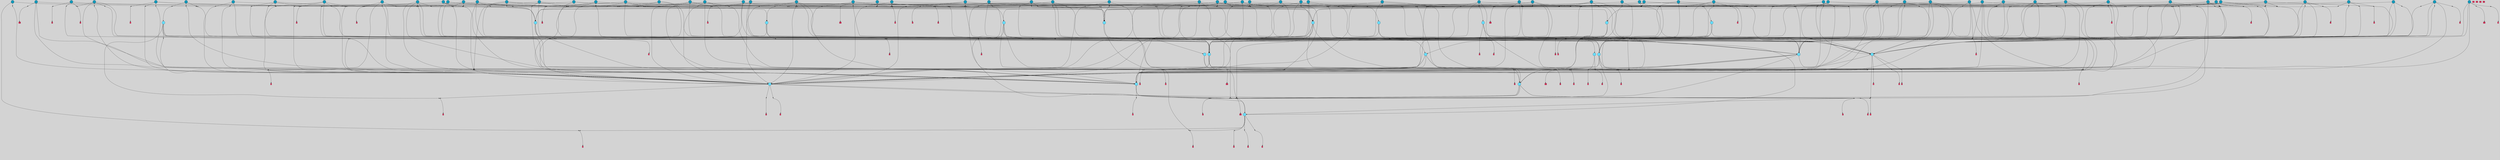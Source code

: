 // File exported with GEGELATI v1.3.1
// On the 2024-04-08 16:59:03
// With the File::TPGGraphDotExporter
digraph{
	graph[pad = "0.212, 0.055" bgcolor = lightgray]
	node[shape=circle style = filled label = ""]
		T3 [fillcolor="#66ddff"]
		T7 [fillcolor="#66ddff"]
		T9 [fillcolor="#66ddff"]
		T27 [fillcolor="#66ddff"]
		T82 [fillcolor="#66ddff"]
		T111 [fillcolor="#66ddff"]
		T129 [fillcolor="#66ddff"]
		T194 [fillcolor="#66ddff"]
		T319 [fillcolor="#66ddff"]
		T350 [fillcolor="#66ddff"]
		T413 [fillcolor="#66ddff"]
		T459 [fillcolor="#66ddff"]
		T557 [fillcolor="#66ddff"]
		T592 [fillcolor="#66ddff"]
		T613 [fillcolor="#66ddff"]
		T695 [fillcolor="#66ddff"]
		T767 [fillcolor="#66ddff"]
		T879 [fillcolor="#1199bb"]
		T930 [fillcolor="#1199bb"]
		T935 [fillcolor="#1199bb"]
		T946 [fillcolor="#1199bb"]
		T954 [fillcolor="#1199bb"]
		T957 [fillcolor="#1199bb"]
		T970 [fillcolor="#1199bb"]
		T981 [fillcolor="#1199bb"]
		T982 [fillcolor="#1199bb"]
		T991 [fillcolor="#1199bb"]
		T992 [fillcolor="#1199bb"]
		T993 [fillcolor="#1199bb"]
		T995 [fillcolor="#1199bb"]
		T1002 [fillcolor="#1199bb"]
		T1005 [fillcolor="#1199bb"]
		T1006 [fillcolor="#66ddff"]
		T802 [fillcolor="#66ddff"]
		T1057 [fillcolor="#1199bb"]
		T1063 [fillcolor="#1199bb"]
		T1072 [fillcolor="#66ddff"]
		T1078 [fillcolor="#1199bb"]
		T1092 [fillcolor="#1199bb"]
		T1095 [fillcolor="#1199bb"]
		T1097 [fillcolor="#1199bb"]
		T1100 [fillcolor="#1199bb"]
		T611 [fillcolor="#1199bb"]
		T1101 [fillcolor="#1199bb"]
		T1102 [fillcolor="#1199bb"]
		T1103 [fillcolor="#1199bb"]
		T1104 [fillcolor="#1199bb"]
		T1105 [fillcolor="#1199bb"]
		T1106 [fillcolor="#1199bb"]
		T1107 [fillcolor="#1199bb"]
		T1108 [fillcolor="#1199bb"]
		T1109 [fillcolor="#1199bb"]
		T1110 [fillcolor="#1199bb"]
		T1111 [fillcolor="#1199bb"]
		T1112 [fillcolor="#1199bb"]
		T1113 [fillcolor="#1199bb"]
		T1114 [fillcolor="#1199bb"]
		T1115 [fillcolor="#1199bb"]
		T1116 [fillcolor="#1199bb"]
		T1117 [fillcolor="#1199bb"]
		T1118 [fillcolor="#1199bb"]
		T1119 [fillcolor="#1199bb"]
		T1120 [fillcolor="#1199bb"]
		T1121 [fillcolor="#1199bb"]
		T1123 [fillcolor="#1199bb"]
		T1124 [fillcolor="#1199bb"]
		T1125 [fillcolor="#1199bb"]
		T1126 [fillcolor="#1199bb"]
		T1127 [fillcolor="#1199bb"]
		T1128 [fillcolor="#1199bb"]
		T1129 [fillcolor="#1199bb"]
		T830 [fillcolor="#1199bb"]
		T478 [fillcolor="#1199bb"]
		T1130 [fillcolor="#1199bb"]
		T1131 [fillcolor="#1199bb"]
		T1132 [fillcolor="#1199bb"]
		T1133 [fillcolor="#66ddff"]
		T1134 [fillcolor="#1199bb"]
		T1135 [fillcolor="#1199bb"]
		T1136 [fillcolor="#1199bb"]
		T1137 [fillcolor="#1199bb"]
		T1138 [fillcolor="#1199bb"]
		T1139 [fillcolor="#1199bb"]
		T1140 [fillcolor="#1199bb"]
		T1143 [fillcolor="#1199bb"]
		T1144 [fillcolor="#1199bb"]
		T1145 [fillcolor="#1199bb"]
		T1146 [fillcolor="#1199bb"]
		T1147 [fillcolor="#1199bb"]
		T1148 [fillcolor="#1199bb"]
		T1149 [fillcolor="#1199bb"]
		T1150 [fillcolor="#1199bb"]
		T1151 [fillcolor="#1199bb"]
		T1152 [fillcolor="#1199bb"]
		P13314 [fillcolor="#cccccc" shape=point] //6|
		I13314 [shape=box style=invis label="6|1&2|6#1|7&#92;n10|7&2|0#1|5&#92;n9|4&0|1#2|2&#92;n8|6&0|0#1|0&#92;n"]
		P13314 -> I13314[style=invis]
		A7583 [fillcolor="#ff3366" shape=box margin=0.03 width=0 height=0 label="3"]
		T3 -> P13314 -> A7583
		P13315 [fillcolor="#cccccc" shape=point] //3|
		I13315 [shape=box style=invis label="7|6&2|4#0|2&#92;n10|3&2|7#1|4&#92;n11|6&0|4#0|1&#92;n7|1&0|0#2|6&#92;n7|6&0|3#2|6&#92;n4|0&2|6#0|1&#92;n4|4&2|5#0|2&#92;n4|6&0|4#2|7&#92;n10|0&2|3#1|5&#92;n2|6&0|5#0|2&#92;n1|0&2|3#0|7&#92;n1|6&2|0#0|5&#92;n6|2&0|1#0|7&#92;n9|2&0|3#2|7&#92;n5|3&0|6#0|6&#92;n1|7&2|5#2|3&#92;n8|1&2|7#0|6&#92;n1|0&2|5#2|1&#92;n7|1&2|2#2|5&#92;n7|4&2|6#0|3&#92;n"]
		P13315 -> I13315[style=invis]
		A7584 [fillcolor="#ff3366" shape=box margin=0.03 width=0 height=0 label="4"]
		T3 -> P13315 -> A7584
		P13316 [fillcolor="#cccccc" shape=point] //-3|
		I13316 [shape=box style=invis label="1|6&2|7#0|7&#92;n10|2&0|7#1|3&#92;n9|6&2|7#2|2&#92;n5|3&0|7#0|7&#92;n1|6&2|3#0|0&#92;n2|3&2|3#2|2&#92;n5|1&2|6#0|6&#92;n"]
		P13316 -> I13316[style=invis]
		A7585 [fillcolor="#ff3366" shape=box margin=0.03 width=0 height=0 label="7"]
		T7 -> P13316 -> A7585
		P13317 [fillcolor="#cccccc" shape=point] //5|
		I13317 [shape=box style=invis label="0|5&2|3#0|1&#92;n0|6&2|1#2|4&#92;n6|2&2|6#0|7&#92;n7|4&0|3#0|1&#92;n5|4&0|7#1|6&#92;n9|1&0|5#2|2&#92;n6|3&2|3#1|7&#92;n11|7&2|4#1|6&#92;n2|5&0|1#0|0&#92;n4|7&0|0#0|2&#92;n6|2&0|6#0|0&#92;n2|1&2|6#2|4&#92;n10|0&2|0#1|0&#92;n6|6&2|4#0|6&#92;n"]
		P13317 -> I13317[style=invis]
		A7586 [fillcolor="#ff3366" shape=box margin=0.03 width=0 height=0 label="8"]
		T7 -> P13317 -> A7586
		P13318 [fillcolor="#cccccc" shape=point] //-6|
		I13318 [shape=box style=invis label="11|1&0|7#2|0&#92;n10|4&0|1#1|0&#92;n4|3&2|4#2|1&#92;n0|5&2|0#0|0&#92;n6|1&0|0#0|3&#92;n8|2&2|0#0|4&#92;n11|4&2|0#1|6&#92;n7|0&2|6#2|3&#92;n5|3&2|6#2|0&#92;n2|0&2|0#0|4&#92;n"]
		P13318 -> I13318[style=invis]
		A7587 [fillcolor="#ff3366" shape=box margin=0.03 width=0 height=0 label="9"]
		T9 -> P13318 -> A7587
		P13319 [fillcolor="#cccccc" shape=point] //2|
		I13319 [shape=box style=invis label="6|3&2|7#1|4&#92;n8|6&0|0#2|5&#92;n2|1&0|2#0|3&#92;n8|7&0|6#0|4&#92;n2|1&2|0#0|1&#92;n0|0&2|2#2|3&#92;n6|6&0|7#2|1&#92;n6|1&0|7#2|6&#92;n5|4&2|7#0|4&#92;n0|3&0|4#2|0&#92;n11|0&2|0#2|5&#92;n4|5&2|5#2|4&#92;n5|7&0|6#0|4&#92;n9|7&2|5#0|3&#92;n5|4&2|1#0|3&#92;n5|3&0|1#1|7&#92;n0|4&0|3#2|5&#92;n"]
		P13319 -> I13319[style=invis]
		A7588 [fillcolor="#ff3366" shape=box margin=0.03 width=0 height=0 label="10"]
		T9 -> P13319 -> A7588
		P13320 [fillcolor="#cccccc" shape=point] //2|
		I13320 [shape=box style=invis label="9|1&2|3#0|1&#92;n5|2&2|0#2|4&#92;n3|6&2|5#2|7&#92;n7|0&2|5#0|4&#92;n1|2&0|3#0|5&#92;n7|3&2|7#0|0&#92;n"]
		P13320 -> I13320[style=invis]
		A7589 [fillcolor="#ff3366" shape=box margin=0.03 width=0 height=0 label="2"]
		T27 -> P13320 -> A7589
		P13321 [fillcolor="#cccccc" shape=point] //-6|
		I13321 [shape=box style=invis label="7|5&0|4#0|4&#92;n11|0&2|5#2|1&#92;n"]
		P13321 -> I13321[style=invis]
		A7590 [fillcolor="#ff3366" shape=box margin=0.03 width=0 height=0 label="3"]
		T27 -> P13321 -> A7590
		T27 -> P13315
		P13322 [fillcolor="#cccccc" shape=point] //0|
		I13322 [shape=box style=invis label="2|5&0|1#0|6&#92;n6|1&2|2#2|7&#92;n8|0&0|3#1|4&#92;n4|3&2|5#2|4&#92;n8|1&2|4#0|0&#92;n6|6&0|1#2|6&#92;n11|7&2|4#2|5&#92;n6|2&2|4#0|2&#92;n8|5&2|4#2|4&#92;n2|1&2|1#2|2&#92;n2|7&2|5#2|6&#92;n9|7&0|5#0|4&#92;n1|2&0|5#2|6&#92;n4|2&2|3#2|7&#92;n3|3&2|1#0|2&#92;n"]
		P13322 -> I13322[style=invis]
		A7591 [fillcolor="#ff3366" shape=box margin=0.03 width=0 height=0 label="5"]
		T27 -> P13322 -> A7591
		P13323 [fillcolor="#cccccc" shape=point] //0|
		I13323 [shape=box style=invis label="4|0&0|3#2|7&#92;n10|2&0|3#1|7&#92;n3|5&0|2#0|3&#92;n4|5&0|0#2|1&#92;n10|7&2|0#1|2&#92;n5|3&2|3#1|6&#92;n9|5&2|0#0|4&#92;n5|4&2|7#0|2&#92;n10|3&2|7#1|4&#92;n7|2&0|1#2|6&#92;n8|6&0|5#0|5&#92;n8|7&2|3#0|5&#92;n2|6&2|4#0|0&#92;n"]
		P13323 -> I13323[style=invis]
		A7592 [fillcolor="#ff3366" shape=box margin=0.03 width=0 height=0 label="5"]
		T27 -> P13323 -> A7592
		P13324 [fillcolor="#cccccc" shape=point] //6|
		I13324 [shape=box style=invis label="7|0&2|5#1|2&#92;n10|6&2|1#1|3&#92;n7|5&0|2#0|7&#92;n10|7&0|1#1|5&#92;n4|6&2|5#0|5&#92;n4|4&0|7#2|7&#92;n"]
		P13324 -> I13324[style=invis]
		A7593 [fillcolor="#ff3366" shape=box margin=0.03 width=0 height=0 label="7"]
		T82 -> P13324 -> A7593
		P13325 [fillcolor="#cccccc" shape=point] //6|
		I13325 [shape=box style=invis label="0|5&2|3#0|1&#92;n0|6&2|1#2|4&#92;n9|1&0|5#2|2&#92;n7|4&0|3#0|1&#92;n5|4&0|7#1|6&#92;n2|5&0|1#0|0&#92;n6|3&2|3#1|7&#92;n11|7&2|4#1|6&#92;n6|2&2|6#0|1&#92;n4|7&0|0#0|2&#92;n6|2&0|6#0|0&#92;n9|1&2|6#2|4&#92;n10|0&2|0#1|0&#92;n6|6&2|4#0|6&#92;n"]
		P13325 -> I13325[style=invis]
		A7594 [fillcolor="#ff3366" shape=box margin=0.03 width=0 height=0 label="8"]
		T82 -> P13325 -> A7594
		T82 -> P13318
		P13326 [fillcolor="#cccccc" shape=point] //-5|
		I13326 [shape=box style=invis label="0|0&2|3#0|2&#92;n10|5&0|6#1|3&#92;n7|3&0|6#2|3&#92;n3|4&0|6#0|6&#92;n10|5&0|2#1|1&#92;n5|0&0|1#0|3&#92;n6|6&2|5#1|5&#92;n7|4&0|2#1|7&#92;n5|7&0|1#2|5&#92;n1|5&0|0#0|3&#92;n7|5&2|1#2|6&#92;n9|0&0|2#0|0&#92;n4|0&2|4#0|0&#92;n4|6&0|0#2|3&#92;n3|1&0|6#2|5&#92;n7|7&2|1#2|3&#92;n9|4&2|2#0|6&#92;n"]
		P13326 -> I13326[style=invis]
		T111 -> P13326 -> T9
		P13327 [fillcolor="#cccccc" shape=point] //7|
		I13327 [shape=box style=invis label="7|4&2|1#2|0&#92;n4|1&2|4#2|3&#92;n5|0&2|0#2|2&#92;n6|1&2|4#2|6&#92;n"]
		P13327 -> I13327[style=invis]
		A7595 [fillcolor="#ff3366" shape=box margin=0.03 width=0 height=0 label="9"]
		T111 -> P13327 -> A7595
		P13328 [fillcolor="#cccccc" shape=point] //2|
		I13328 [shape=box style=invis label="3|0&2|0#0|1&#92;n11|2&0|7#1|6&#92;n8|7&2|4#0|5&#92;n5|3&0|2#2|6&#92;n4|4&2|4#2|6&#92;n3|0&0|7#0|1&#92;n2|7&2|2#2|5&#92;n9|3&2|6#2|7&#92;n7|7&0|0#0|4&#92;n6|1&2|4#1|3&#92;n5|4&2|0#1|6&#92;n1|3&0|7#0|4&#92;n"]
		P13328 -> I13328[style=invis]
		A7596 [fillcolor="#ff3366" shape=box margin=0.03 width=0 height=0 label="7"]
		T111 -> P13328 -> A7596
		T111 -> P13318
		P13329 [fillcolor="#cccccc" shape=point] //8|
		I13329 [shape=box style=invis label="9|0&0|1#2|0&#92;n10|1&2|5#1|4&#92;n8|2&2|6#0|4&#92;n2|4&2|5#2|3&#92;n4|2&2|2#0|2&#92;n7|5&0|2#0|0&#92;n8|2&2|1#1|3&#92;n8|7&0|7#2|1&#92;n1|1&0|0#0|7&#92;n5|6&2|5#1|0&#92;n6|6&2|5#0|0&#92;n11|4&0|3#2|6&#92;n4|2&2|4#0|7&#92;n5|6&0|1#2|0&#92;n11|3&0|2#0|7&#92;n"]
		P13329 -> I13329[style=invis]
		A7597 [fillcolor="#ff3366" shape=box margin=0.03 width=0 height=0 label="6"]
		T129 -> P13329 -> A7597
		P13330 [fillcolor="#cccccc" shape=point] //5|
		I13330 [shape=box style=invis label="3|0&2|0#0|1&#92;n3|0&0|7#0|1&#92;n5|3&0|2#2|6&#92;n4|4&2|4#2|6&#92;n11|2&0|7#1|6&#92;n2|7&2|2#2|5&#92;n9|3&2|6#2|7&#92;n7|7&0|0#0|4&#92;n6|1&2|4#2|3&#92;n5|4&2|0#1|6&#92;n1|3&0|7#0|4&#92;n"]
		P13330 -> I13330[style=invis]
		A7598 [fillcolor="#ff3366" shape=box margin=0.03 width=0 height=0 label="7"]
		T129 -> P13330 -> A7598
		P13331 [fillcolor="#cccccc" shape=point] //10|
		I13331 [shape=box style=invis label="4|5&2|7#2|1&#92;n1|7&2|3#0|6&#92;n3|5&2|2#0|3&#92;n10|3&0|7#1|4&#92;n7|1&0|4#2|6&#92;n10|2&0|3#1|7&#92;n9|5&2|0#0|4&#92;n4|0&0|3#2|7&#92;n11|4&2|6#1|2&#92;n5|4&2|7#0|2&#92;n2|6&2|4#0|0&#92;n6|5&0|7#2|1&#92;n5|3&2|3#1|6&#92;n10|7&2|0#1|2&#92;n"]
		P13331 -> I13331[style=invis]
		A7599 [fillcolor="#ff3366" shape=box margin=0.03 width=0 height=0 label="5"]
		T129 -> P13331 -> A7599
		P13332 [fillcolor="#cccccc" shape=point] //5|
		I13332 [shape=box style=invis label="9|4&2|3#1|3&#92;n0|4&2|4#0|5&#92;n6|1&2|6#2|5&#92;n4|0&0|5#2|0&#92;n"]
		P13332 -> I13332[style=invis]
		A7600 [fillcolor="#ff3366" shape=box margin=0.03 width=0 height=0 label="7"]
		T129 -> P13332 -> A7600
		P13333 [fillcolor="#cccccc" shape=point] //6|
		I13333 [shape=box style=invis label="9|4&2|7#0|6&#92;n8|4&0|1#1|0&#92;n1|3&0|0#2|1&#92;n2|4&0|6#2|2&#92;n5|1&2|5#0|7&#92;n3|0&0|3#2|6&#92;n2|2&2|6#0|2&#92;n8|4&0|4#2|2&#92;n5|1&2|4#0|3&#92;n9|4&0|6#0|6&#92;n5|0&2|2#1|5&#92;n11|7&0|0#1|1&#92;n0|4&0|3#0|3&#92;n7|7&2|4#2|5&#92;n1|5&0|1#2|1&#92;n"]
		P13333 -> I13333[style=invis]
		A7601 [fillcolor="#ff3366" shape=box margin=0.03 width=0 height=0 label="1"]
		T129 -> P13333 -> A7601
		P13334 [fillcolor="#cccccc" shape=point] //5|
		I13334 [shape=box style=invis label="3|0&2|0#2|1&#92;n3|0&0|7#0|1&#92;n5|3&0|2#2|6&#92;n4|4&2|4#2|6&#92;n5|4&2|0#1|6&#92;n2|7&2|2#2|5&#92;n1|3&0|7#0|4&#92;n11|6&2|2#0|7&#92;n7|7&0|0#0|4&#92;n6|1&2|4#2|3&#92;n11|0&0|7#1|6&#92;n9|3&2|6#2|7&#92;n"]
		P13334 -> I13334[style=invis]
		A7602 [fillcolor="#ff3366" shape=box margin=0.03 width=0 height=0 label="7"]
		T194 -> P13334 -> A7602
		P13335 [fillcolor="#cccccc" shape=point] //4|
		I13335 [shape=box style=invis label="7|1&0|6#0|1&#92;n6|7&2|7#1|7&#92;n10|1&2|1#1|1&#92;n9|6&2|2#1|4&#92;n4|7&0|4#2|2&#92;n9|6&0|5#1|1&#92;n10|0&2|6#1|6&#92;n5|1&0|1#2|3&#92;n10|1&0|5#1|0&#92;n3|4&2|3#0|0&#92;n8|2&0|5#2|4&#92;n1|6&2|0#0|0&#92;n2|3&0|1#2|6&#92;n5|2&2|2#1|6&#92;n2|2&0|1#2|1&#92;n3|1&2|7#0|3&#92;n6|7&2|3#0|4&#92;n"]
		P13335 -> I13335[style=invis]
		A7603 [fillcolor="#ff3366" shape=box margin=0.03 width=0 height=0 label="10"]
		T194 -> P13335 -> A7603
		P13336 [fillcolor="#cccccc" shape=point] //-4|
		I13336 [shape=box style=invis label="0|4&0|0#2|7&#92;n8|5&2|4#2|4&#92;n4|3&2|5#2|4&#92;n11|7&2|2#2|5&#92;n6|5&2|2#2|7&#92;n3|2&0|7#0|7&#92;n3|3&2|1#0|3&#92;n2|6&0|3#2|5&#92;n0|1&2|6#2|2&#92;n8|2&0|0#1|6&#92;n0|7&0|5#0|4&#92;n9|5&0|3#2|7&#92;n2|7&2|5#2|6&#92;n9|0&2|0#0|1&#92;n1|2&2|4#0|2&#92;n"]
		P13336 -> I13336[style=invis]
		T194 -> P13336 -> T27
		P13337 [fillcolor="#cccccc" shape=point] //7|
		I13337 [shape=box style=invis label="7|4&2|7#0|4&#92;n4|6&0|1#2|5&#92;n2|1&2|3#0|0&#92;n4|3&2|0#0|1&#92;n0|0&2|7#2|7&#92;n7|7&0|5#2|3&#92;n5|0&2|1#2|2&#92;n10|0&0|4#1|2&#92;n4|4&0|7#0|0&#92;n6|7&0|2#0|1&#92;n1|4&2|5#0|4&#92;n"]
		P13337 -> I13337[style=invis]
		A7604 [fillcolor="#ff3366" shape=box margin=0.03 width=0 height=0 label="0"]
		T194 -> P13337 -> A7604
		P13338 [fillcolor="#cccccc" shape=point] //9|
		I13338 [shape=box style=invis label="11|0&2|0#1|1&#92;n3|6&0|6#0|0&#92;n1|4&0|0#2|4&#92;n7|5&2|2#1|3&#92;n11|7&2|6#1|7&#92;n5|2&0|6#1|5&#92;n9|5&0|6#0|3&#92;n2|2&2|7#0|5&#92;n9|3&2|2#2|0&#92;n11|0&2|7#0|1&#92;n1|1&2|0#0|1&#92;n6|6&0|6#1|2&#92;n9|7&0|1#0|3&#92;n2|0&2|4#2|5&#92;n2|4&2|2#0|0&#92;n6|1&2|1#1|7&#92;n10|7&2|5#1|6&#92;n11|5&2|7#2|4&#92;n"]
		P13338 -> I13338[style=invis]
		A7605 [fillcolor="#ff3366" shape=box margin=0.03 width=0 height=0 label="1"]
		T319 -> P13338 -> A7605
		T319 -> P13332
		P13339 [fillcolor="#cccccc" shape=point] //9|
		I13339 [shape=box style=invis label="9|6&2|0#1|3&#92;n7|1&0|3#0|4&#92;n9|6&2|0#0|1&#92;n1|5&0|0#0|5&#92;n8|6&2|4#0|0&#92;n7|4&2|4#0|7&#92;n6|0&2|4#2|0&#92;n7|7&2|4#2|2&#92;n"]
		P13339 -> I13339[style=invis]
		A7606 [fillcolor="#ff3366" shape=box margin=0.03 width=0 height=0 label="5"]
		T319 -> P13339 -> A7606
		T319 -> P13336
		P13340 [fillcolor="#cccccc" shape=point] //-4|
		I13340 [shape=box style=invis label="11|3&0|7#1|7&#92;n11|7&0|7#2|7&#92;n5|3&0|3#2|0&#92;n0|1&2|2#0|4&#92;n0|0&0|4#2|5&#92;n6|3&2|1#2|3&#92;n11|7&0|0#0|4&#92;n0|0&0|0#0|2&#92;n1|1&0|4#0|3&#92;n6|5&2|7#1|2&#92;n6|6&0|3#2|7&#92;n6|2&0|4#0|0&#92;n5|5&2|6#0|5&#92;n"]
		P13340 -> I13340[style=invis]
		A7607 [fillcolor="#ff3366" shape=box margin=0.03 width=0 height=0 label="8"]
		T319 -> P13340 -> A7607
		T350 -> P13336
		T350 -> P13337
		P13341 [fillcolor="#cccccc" shape=point] //3|
		I13341 [shape=box style=invis label="5|4&2|7#0|1&#92;n0|6&0|6#2|2&#92;n9|5&2|2#2|0&#92;n3|6&2|7#0|2&#92;n3|5&0|0#0|6&#92;n2|6&0|6#2|2&#92;n2|6&2|2#0|0&#92;n5|1&0|4#0|5&#92;n2|6&0|5#2|5&#92;n1|0&0|7#2|2&#92;n4|7&0|6#2|4&#92;n7|3&0|6#2|5&#92;n1|1&0|1#0|3&#92;n"]
		P13341 -> I13341[style=invis]
		A7608 [fillcolor="#ff3366" shape=box margin=0.03 width=0 height=0 label="1"]
		T350 -> P13341 -> A7608
		P13342 [fillcolor="#cccccc" shape=point] //-2|
		I13342 [shape=box style=invis label="2|0&2|3#2|5&#92;n10|3&2|7#1|4&#92;n8|1&2|7#0|6&#92;n7|6&0|3#2|6&#92;n4|0&2|6#0|1&#92;n4|4&2|5#0|2&#92;n4|6&0|2#2|7&#92;n7|6&2|4#0|2&#92;n11|7&2|7#0|3&#92;n6|6&0|3#0|6&#92;n1|6&2|0#0|5&#92;n11|6&0|4#0|1&#92;n2|6&0|5#0|2&#92;n6|2&0|1#0|7&#92;n9|2&0|3#2|7&#92;n5|3&0|6#0|6&#92;n7|1&2|2#2|5&#92;n1|0&2|3#0|7&#92;n1|0&2|5#0|1&#92;n3|4&2|6#0|3&#92;n"]
		P13342 -> I13342[style=invis]
		A7609 [fillcolor="#ff3366" shape=box margin=0.03 width=0 height=0 label="4"]
		T350 -> P13342 -> A7609
		T350 -> P13337
		P13343 [fillcolor="#cccccc" shape=point] //-4|
		I13343 [shape=box style=invis label="1|5&2|1#2|4&#92;n3|0&2|3#2|6&#92;n0|3&0|0#0|1&#92;n8|6&2|5#1|5&#92;n9|7&2|5#2|0&#92;n4|1&0|7#2|2&#92;n4|2&0|3#0|0&#92;n"]
		P13343 -> I13343[style=invis]
		A7610 [fillcolor="#ff3366" shape=box margin=0.03 width=0 height=0 label="2"]
		T413 -> P13343 -> A7610
		T413 -> P13325
		P13344 [fillcolor="#cccccc" shape=point] //-4|
		I13344 [shape=box style=invis label="7|5&2|2#0|7&#92;n9|6&2|3#0|3&#92;n10|6&2|1#1|0&#92;n8|0&0|5#1|3&#92;n7|5&0|5#1|5&#92;n5|1&2|5#2|1&#92;n"]
		P13344 -> I13344[style=invis]
		A7611 [fillcolor="#ff3366" shape=box margin=0.03 width=0 height=0 label="7"]
		T413 -> P13344 -> A7611
		T413 -> P13335
		P13345 [fillcolor="#cccccc" shape=point] //-5|
		I13345 [shape=box style=invis label="7|7&2|4#0|6&#92;n8|5&2|1#0|3&#92;n0|0&0|0#2|7&#92;n2|2&0|5#2|4&#92;n1|0&2|5#0|2&#92;n11|1&2|3#0|5&#92;n2|7&2|0#2|3&#92;n9|4&2|7#1|2&#92;n5|5&0|7#0|5&#92;n"]
		P13345 -> I13345[style=invis]
		T413 -> P13345 -> T319
		T459 -> P13343
		T459 -> P13344
		T459 -> P13335
		T459 -> P13345
		P13346 [fillcolor="#cccccc" shape=point] //8|
		I13346 [shape=box style=invis label="6|5&2|5#0|4&#92;n9|0&0|5#0|7&#92;n2|6&0|4#2|4&#92;n7|1&0|3#0|2&#92;n1|4&2|4#0|3&#92;n3|2&2|2#0|3&#92;n"]
		P13346 -> I13346[style=invis]
		T459 -> P13346 -> T350
		T557 -> P13345
		T557 -> P13314
		T557 -> P13335
		P13347 [fillcolor="#cccccc" shape=point] //4|
		I13347 [shape=box style=invis label="7|1&0|6#0|1&#92;n5|2&2|5#1|6&#92;n10|1&2|1#1|1&#92;n9|6&2|2#1|4&#92;n4|7&0|4#2|2&#92;n9|6&0|4#1|1&#92;n10|0&2|6#1|6&#92;n5|1&0|1#2|3&#92;n1|6&2|0#0|1&#92;n8|2&0|5#2|4&#92;n3|4&2|3#0|0&#92;n10|1&0|5#1|0&#92;n2|2&0|1#2|1&#92;n3|1&2|7#0|3&#92;n"]
		P13347 -> I13347[style=invis]
		A7612 [fillcolor="#ff3366" shape=box margin=0.03 width=0 height=0 label="10"]
		T557 -> P13347 -> A7612
		P13348 [fillcolor="#cccccc" shape=point] //1|
		I13348 [shape=box style=invis label="10|5&2|0#1|7&#92;n9|2&2|7#2|2&#92;n9|0&2|5#2|1&#92;n"]
		P13348 -> I13348[style=invis]
		A7613 [fillcolor="#ff3366" shape=box margin=0.03 width=0 height=0 label="3"]
		T557 -> P13348 -> A7613
		T592 -> P13345
		T592 -> P13335
		T592 -> P13347
		T592 -> P13348
		P13349 [fillcolor="#cccccc" shape=point] //-6|
		I13349 [shape=box style=invis label="0|3&2|3#2|0&#92;n3|7&2|2#2|6&#92;n11|5&2|6#0|2&#92;n5|5&2|6#2|0&#92;n3|0&0|6#0|3&#92;n4|7&0|7#2|7&#92;n7|2&2|5#1|5&#92;n9|4&2|3#1|5&#92;n2|5&2|7#2|4&#92;n1|2&0|5#0|1&#92;n5|4&2|4#1|3&#92;n7|0&0|7#1|1&#92;n9|3&0|6#1|4&#92;n"]
		P13349 -> I13349[style=invis]
		A7614 [fillcolor="#ff3366" shape=box margin=0.03 width=0 height=0 label="5"]
		T592 -> P13349 -> A7614
		P13350 [fillcolor="#cccccc" shape=point] //4|
		I13350 [shape=box style=invis label="0|5&2|3#0|1&#92;n0|6&2|1#0|4&#92;n6|6&2|4#0|6&#92;n4|4&0|6#0|3&#92;n10|0&2|0#1|5&#92;n2|5&0|1#0|0&#92;n7|4&0|3#0|1&#92;n11|7&2|4#1|6&#92;n1|1&0|5#2|2&#92;n6|2&2|6#0|1&#92;n1|2&0|6#0|0&#92;n9|3&2|0#0|0&#92;n9|2&2|6#2|4&#92;n7|4&0|0#2|1&#92;n6|3&2|3#1|7&#92;n0|0&2|4#2|5&#92;n"]
		P13350 -> I13350[style=invis]
		A7615 [fillcolor="#ff3366" shape=box margin=0.03 width=0 height=0 label="8"]
		T613 -> P13350 -> A7615
		T613 -> P13344
		P13351 [fillcolor="#cccccc" shape=point] //2|
		I13351 [shape=box style=invis label="7|7&2|4#0|6&#92;n8|5&2|1#0|3&#92;n9|7&2|2#2|2&#92;n0|0&0|0#2|7&#92;n1|0&2|5#0|2&#92;n2|2&0|5#2|4&#92;n11|1&2|3#0|5&#92;n2|7&2|1#2|3&#92;n9|4&2|7#1|2&#92;n5|0&0|7#0|5&#92;n"]
		P13351 -> I13351[style=invis]
		T613 -> P13351 -> T319
		T613 -> P13331
		P13352 [fillcolor="#cccccc" shape=point] //8|
		I13352 [shape=box style=invis label="11|4&2|0#1|6&#92;n4|3&0|6#0|5&#92;n3|0&2|6#0|3&#92;n9|3&2|5#0|5&#92;n2|6&0|6#2|1&#92;n9|7&0|5#1|4&#92;n"]
		P13352 -> I13352[style=invis]
		T613 -> P13352 -> T194
		P13353 [fillcolor="#cccccc" shape=point] //-5|
		I13353 [shape=box style=invis label="0|5&2|3#0|1&#92;n0|6&2|1#2|4&#92;n6|2&2|6#0|7&#92;n9|0&2|7#1|1&#92;n7|4&0|3#0|1&#92;n3|5&2|7#0|6&#92;n11|7&2|3#1|6&#92;n2|1&2|6#2|4&#92;n5|0&0|7#1|6&#92;n2|5&0|1#0|0&#92;n4|7&0|0#0|2&#92;n6|2&0|6#0|0&#92;n9|1&2|5#2|2&#92;n10|0&0|0#1|0&#92;n2|7&2|6#0|3&#92;n6|6&2|4#0|6&#92;n"]
		P13353 -> I13353[style=invis]
		T695 -> P13353 -> T129
		P13354 [fillcolor="#cccccc" shape=point] //-5|
		I13354 [shape=box style=invis label="11|4&2|0#1|6&#92;n2|6&0|6#2|1&#92;n9|1&2|5#0|5&#92;n3|0&2|6#0|3&#92;n9|7&0|5#1|4&#92;n"]
		P13354 -> I13354[style=invis]
		T695 -> P13354 -> T194
		P13355 [fillcolor="#cccccc" shape=point] //4|
		I13355 [shape=box style=invis label="0|5&2|3#0|1&#92;n0|6&2|1#2|4&#92;n6|2&2|6#0|7&#92;n9|1&2|5#2|2&#92;n7|4&0|3#0|1&#92;n11|7&2|4#1|6&#92;n9|0&2|7#1|1&#92;n5|4&0|7#1|6&#92;n2|5&0|1#0|0&#92;n4|7&0|0#0|2&#92;n6|2&0|6#0|0&#92;n2|1&2|6#2|4&#92;n10|0&0|0#1|0&#92;n2|7&2|6#0|3&#92;n6|6&2|4#0|6&#92;n"]
		P13355 -> I13355[style=invis]
		T695 -> P13355 -> T129
		P13356 [fillcolor="#cccccc" shape=point] //9|
		I13356 [shape=box style=invis label="8|0&0|5#0|1&#92;n0|6&2|0#0|7&#92;n5|7&0|1#1|4&#92;n5|1&0|6#2|7&#92;n11|3&0|7#1|6&#92;n10|2&2|5#1|6&#92;n10|0&0|3#1|4&#92;n0|0&2|5#0|7&#92;n0|0&2|5#0|1&#92;n0|4&2|2#2|3&#92;n11|7&2|5#0|5&#92;n"]
		P13356 -> I13356[style=invis]
		T695 -> P13356 -> T7
		P13357 [fillcolor="#cccccc" shape=point] //6|
		I13357 [shape=box style=invis label="0|5&0|3#0|2&#92;n5|7&0|4#0|1&#92;n10|0&2|2#1|2&#92;n8|7&2|0#1|7&#92;n10|6&2|2#1|5&#92;n"]
		P13357 -> I13357[style=invis]
		A7616 [fillcolor="#ff3366" shape=box margin=0.03 width=0 height=0 label="2"]
		T767 -> P13357 -> A7616
		T767 -> P13352
		P13358 [fillcolor="#cccccc" shape=point] //-1|
		I13358 [shape=box style=invis label="2|1&2|6#2|4&#92;n2|3&2|4#2|7&#92;n0|4&2|5#0|1&#92;n5|7&2|1#2|3&#92;n0|6&2|1#2|4&#92;n7|4&0|3#0|1&#92;n10|0&0|0#1|0&#92;n9|1&0|5#2|2&#92;n5|4&0|7#1|6&#92;n2|5&0|1#0|0&#92;n4|7&0|0#0|4&#92;n6|2&0|6#0|0&#92;n9|0&2|7#1|1&#92;n11|7&2|4#1|1&#92;n"]
		P13358 -> I13358[style=invis]
		T767 -> P13358 -> T129
		P13359 [fillcolor="#cccccc" shape=point] //6|
		I13359 [shape=box style=invis label="1|4&2|6#0|3&#92;n11|7&0|6#2|3&#92;n5|7&2|3#2|2&#92;n11|1&0|4#2|6&#92;n8|7&0|4#2|1&#92;n9|6&2|4#1|4&#92;n3|2&2|2#0|6&#92;n2|4&0|5#0|7&#92;n10|0&0|1#1|2&#92;n2|7&2|7#2|6&#92;n4|3&0|6#0|3&#92;n5|0&0|5#1|5&#92;n10|6&2|0#1|4&#92;n8|4&2|1#2|5&#92;n1|4&2|7#2|0&#92;n4|3&0|4#2|4&#92;n4|5&2|7#0|6&#92;n11|5&2|6#2|6&#92;n0|3&0|5#0|1&#92;n"]
		P13359 -> I13359[style=invis]
		T767 -> P13359 -> T129
		T767 -> P13344
		P13360 [fillcolor="#cccccc" shape=point] //-2|
		I13360 [shape=box style=invis label="4|3&0|6#0|3&#92;n5|7&2|3#2|2&#92;n1|4&2|6#2|3&#92;n5|6&0|7#1|2&#92;n9|2&2|4#1|4&#92;n2|4&0|5#0|7&#92;n10|0&0|6#1|2&#92;n5|7&2|5#1|5&#92;n3|1&0|6#0|2&#92;n2|7&2|7#2|6&#92;n5|4&0|5#1|5&#92;n10|4&2|5#1|7&#92;n10|6&2|0#1|4&#92;n11|5&2|6#2|3&#92;n4|0&0|4#2|4&#92;n8|4&2|1#2|5&#92;n4|5&2|7#0|6&#92;n"]
		P13360 -> I13360[style=invis]
		T879 -> P13360 -> T111
		P13361 [fillcolor="#cccccc" shape=point] //-5|
		I13361 [shape=box style=invis label="9|0&2|4#2|5&#92;n9|6&2|7#2|6&#92;n11|4&2|0#1|6&#92;n10|2&2|2#1|6&#92;n9|7&0|5#1|4&#92;n2|1&0|3#2|1&#92;n1|7&0|6#2|6&#92;n9|3&2|5#2|5&#92;n4|5&0|6#0|7&#92;n3|0&2|6#0|3&#92;n1|6&0|2#0|7&#92;n"]
		P13361 -> I13361[style=invis]
		T879 -> P13361 -> T194
		P13362 [fillcolor="#cccccc" shape=point] //8|
		I13362 [shape=box style=invis label="2|7&2|0#2|3&#92;n2|2&0|5#2|2&#92;n9|0&2|2#0|4&#92;n8|0&2|1#0|3&#92;n8|2&0|2#2|1&#92;n0|0&0|0#2|7&#92;n7|6&2|4#0|6&#92;n11|3&2|0#1|3&#92;n3|4&2|7#0|2&#92;n10|6&0|7#1|3&#92;n"]
		P13362 -> I13362[style=invis]
		T879 -> P13362 -> T319
		P13363 [fillcolor="#cccccc" shape=point] //-6|
		I13363 [shape=box style=invis label="7|5&2|2#0|7&#92;n7|5&0|5#1|5&#92;n10|6&2|1#1|0&#92;n8|0&0|5#1|3&#92;n9|6&2|3#0|3&#92;n5|1&2|5#1|1&#92;n"]
		P13363 -> I13363[style=invis]
		A7617 [fillcolor="#ff3366" shape=box margin=0.03 width=0 height=0 label="7"]
		T879 -> P13363 -> A7617
		P13364 [fillcolor="#cccccc" shape=point] //-8|
		I13364 [shape=box style=invis label="6|0&2|1#2|4&#92;n1|3&2|6#0|2&#92;n0|5&2|1#2|7&#92;n7|7&2|3#0|6&#92;n9|1&2|3#0|0&#92;n0|0&0|6#2|1&#92;n11|2&2|4#2|0&#92;n1|6&0|4#2|4&#92;n5|2&0|2#1|1&#92;n7|4&0|6#2|3&#92;n"]
		P13364 -> I13364[style=invis]
		A7618 [fillcolor="#ff3366" shape=box margin=0.03 width=0 height=0 label="0"]
		T879 -> P13364 -> A7618
		P13365 [fillcolor="#cccccc" shape=point] //0|
		I13365 [shape=box style=invis label="11|2&2|7#2|3&#92;n0|0&0|0#2|7&#92;n2|2&0|5#2|4&#92;n11|5&0|5#0|5&#92;n6|7&2|4#2|2&#92;n6|6&2|6#2|1&#92;n6|0&0|1#0|3&#92;n11|1&2|3#0|2&#92;n"]
		P13365 -> I13365[style=invis]
		T930 -> P13365 -> T319
		P13366 [fillcolor="#cccccc" shape=point] //2|
		I13366 [shape=box style=invis label="10|0&2|3#1|5&#92;n7|1&0|0#2|6&#92;n1|0&2|3#0|7&#92;n1|0&2|5#0|1&#92;n5|3&0|6#0|6&#92;n4|0&2|6#0|1&#92;n3|3&0|7#0|0&#92;n7|4&2|4#0|1&#92;n7|6&0|4#2|6&#92;n2|6&0|5#0|2&#92;n1|6&2|0#0|5&#92;n6|2&0|1#0|7&#92;n4|4&2|0#0|2&#92;n4|6&0|4#2|7&#92;n8|1&2|7#0|6&#92;n11|4&2|0#2|3&#92;n4|7&2|5#2|0&#92;n7|1&2|2#2|5&#92;n4|2&2|5#2|2&#92;n"]
		P13366 -> I13366[style=invis]
		T930 -> P13366 -> T459
		P13367 [fillcolor="#cccccc" shape=point] //-8|
		I13367 [shape=box style=invis label="3|0&0|7#0|1&#92;n3|4&0|7#0|1&#92;n"]
		P13367 -> I13367[style=invis]
		A7619 [fillcolor="#ff3366" shape=box margin=0.03 width=0 height=0 label="3"]
		T930 -> P13367 -> A7619
		P13368 [fillcolor="#cccccc" shape=point] //-1|
		I13368 [shape=box style=invis label="0|6&0|3#2|0&#92;n5|0&0|7#2|2&#92;n3|6&2|4#2|1&#92;n9|4&0|3#0|0&#92;n10|2&2|6#1|1&#92;n4|2&0|0#0|0&#92;n1|7&0|1#2|0&#92;n11|7&2|6#1|6&#92;n1|1&2|0#2|2&#92;n10|7&2|2#1|7&#92;n1|2&0|3#0|5&#92;n0|3&0|3#2|5&#92;n8|6&0|5#1|2&#92;n0|6&2|4#2|2&#92;n"]
		P13368 -> I13368[style=invis]
		T935 -> P13368 -> T3
		P13369 [fillcolor="#cccccc" shape=point] //-5|
		I13369 [shape=box style=invis label="7|7&2|4#0|4&#92;n5|5&0|7#0|5&#92;n10|6&0|4#1|3&#92;n2|2&0|7#2|4&#92;n0|0&0|0#2|7&#92;n1|0&2|5#0|2&#92;n11|1&2|3#0|5&#92;n9|4&2|7#1|2&#92;n8|5&2|1#0|3&#92;n"]
		P13369 -> I13369[style=invis]
		T935 -> P13369 -> T319
		P13370 [fillcolor="#cccccc" shape=point] //6|
		I13370 [shape=box style=invis label="5|5&0|3#1|2&#92;n5|3&0|7#2|6&#92;n6|3&2|7#2|2&#92;n2|4&0|3#0|2&#92;n11|3&2|2#2|4&#92;n11|3&0|5#2|1&#92;n3|2&2|4#0|0&#92;n8|0&2|2#2|0&#92;n"]
		P13370 -> I13370[style=invis]
		T935 -> P13370 -> T319
		T935 -> P13354
		P13371 [fillcolor="#cccccc" shape=point] //-8|
		I13371 [shape=box style=invis label="2|6&0|6#2|1&#92;n3|4&0|3#0|7&#92;n3|0&2|6#0|3&#92;n1|3&0|6#0|5&#92;n9|3&2|5#0|5&#92;n9|7&0|5#1|4&#92;n"]
		P13371 -> I13371[style=invis]
		T935 -> P13371 -> T592
		P13372 [fillcolor="#cccccc" shape=point] //3|
		I13372 [shape=box style=invis label="0|5&2|3#0|1&#92;n0|6&2|1#2|4&#92;n3|3&2|2#2|0&#92;n5|2&2|6#0|7&#92;n5|4&0|7#1|6&#92;n7|4&0|3#0|1&#92;n9|0&2|7#1|1&#92;n9|1&2|5#2|2&#92;n2|5&0|1#0|0&#92;n4|7&0|0#0|2&#92;n6|2&0|6#0|0&#92;n2|1&2|1#2|4&#92;n10|0&0|0#1|0&#92;n2|7&2|6#0|3&#92;n6|6&2|4#0|6&#92;n"]
		P13372 -> I13372[style=invis]
		T946 -> P13372 -> T129
		P13373 [fillcolor="#cccccc" shape=point] //4|
		I13373 [shape=box style=invis label="10|0&2|3#1|5&#92;n7|1&0|0#2|6&#92;n1|0&2|3#0|7&#92;n4|0&2|6#0|1&#92;n5|3&0|6#0|6&#92;n1|7&2|5#2|0&#92;n7|6&2|4#0|1&#92;n7|6&0|4#2|6&#92;n2|6&0|5#0|2&#92;n1|6&2|0#0|5&#92;n6|2&0|1#0|7&#92;n9|2&0|3#2|7&#92;n4|4&2|0#0|2&#92;n4|6&0|4#2|7&#92;n8|1&2|7#0|6&#92;n11|4&2|0#2|3&#92;n1|0&2|5#0|1&#92;n7|1&2|2#2|5&#92;n4|2&2|5#2|2&#92;n"]
		P13373 -> I13373[style=invis]
		T946 -> P13373 -> T459
		T946 -> P13371
		T946 -> P13318
		P13374 [fillcolor="#cccccc" shape=point] //1|
		I13374 [shape=box style=invis label="0|5&2|3#0|1&#92;n7|6&0|0#2|1&#92;n0|6&2|1#2|4&#92;n11|1&0|2#1|2&#92;n6|2&0|6#0|0&#92;n2|5&0|1#0|0&#92;n5|4&0|7#1|6&#92;n7|4&0|6#0|1&#92;n6|2&2|6#0|1&#92;n11|7&2|4#1|6&#92;n4|7&0|0#0|2&#92;n9|1&0|5#0|2&#92;n9|1&2|6#2|4&#92;n10|0&2|0#1|0&#92;n6|6&2|4#0|6&#92;n"]
		P13374 -> I13374[style=invis]
		A7620 [fillcolor="#ff3366" shape=box margin=0.03 width=0 height=0 label="8"]
		T946 -> P13374 -> A7620
		P13375 [fillcolor="#cccccc" shape=point] //4|
		I13375 [shape=box style=invis label="2|6&0|6#2|1&#92;n4|3&0|2#0|5&#92;n3|0&2|6#0|3&#92;n9|3&2|5#0|5&#92;n11|4&2|0#1|6&#92;n9|7&0|5#1|4&#92;n"]
		P13375 -> I13375[style=invis]
		T954 -> P13375 -> T557
		P13376 [fillcolor="#cccccc" shape=point] //2|
		I13376 [shape=box style=invis label="6|3&0|5#1|5&#92;n5|0&2|5#2|4&#92;n0|7&2|1#0|6&#92;n11|5&0|5#2|7&#92;n2|6&0|6#2|1&#92;n4|1&2|5#0|4&#92;n6|7&2|1#0|1&#92;n1|3&2|6#0|3&#92;n"]
		P13376 -> I13376[style=invis]
		T954 -> P13376 -> T194
		P13377 [fillcolor="#cccccc" shape=point] //2|
		I13377 [shape=box style=invis label="6|3&0|0#0|2&#92;n11|5&0|2#2|1&#92;n0|2&0|6#2|0&#92;n1|4&0|3#0|3&#92;n7|7&2|7#2|4&#92;n0|0&2|0#0|2&#92;n1|6&2|0#0|2&#92;n11|7&2|3#1|3&#92;n"]
		P13377 -> I13377[style=invis]
		T954 -> P13377 -> T319
		P13378 [fillcolor="#cccccc" shape=point] //-3|
		I13378 [shape=box style=invis label="9|0&2|5#2|5&#92;n1|7&2|1#2|6&#92;n6|7&2|6#1|1&#92;n1|3&0|3#2|3&#92;n3|4&0|6#0|6&#92;n1|7&0|2#0|2&#92;n3|7&0|6#2|6&#92;n8|6&0|0#1|5&#92;n6|5&2|6#2|7&#92;n3|7&2|1#0|2&#92;n2|5&0|0#0|2&#92;n8|1&2|3#0|5&#92;n"]
		P13378 -> I13378[style=invis]
		T954 -> P13378 -> T459
		T957 -> P13368
		T957 -> P13369
		T957 -> P13370
		T957 -> P13371
		P13379 [fillcolor="#cccccc" shape=point] //4|
		I13379 [shape=box style=invis label="3|7&2|6#0|2&#92;n2|0&0|7#0|1&#92;n"]
		P13379 -> I13379[style=invis]
		T957 -> P13379 -> T194
		T970 -> P13314
		P13380 [fillcolor="#cccccc" shape=point] //-7|
		I13380 [shape=box style=invis label="6|3&0|1#1|5&#92;n11|1&2|6#1|2&#92;n4|3&0|3#0|0&#92;n10|3&2|4#1|2&#92;n6|4&2|2#0|7&#92;n4|2&2|7#2|5&#92;n1|2&0|3#2|3&#92;n7|3&0|3#2|7&#92;n4|3&2|7#2|6&#92;n8|0&2|6#2|7&#92;n9|6&2|6#2|6&#92;n9|0&0|2#1|3&#92;n"]
		P13380 -> I13380[style=invis]
		T970 -> P13380 -> T767
		P13381 [fillcolor="#cccccc" shape=point] //-4|
		I13381 [shape=box style=invis label="11|4&2|0#1|6&#92;n3|0&2|6#0|3&#92;n4|3&0|6#0|5&#92;n2|6&2|6#2|1&#92;n9|7&0|5#1|4&#92;n"]
		P13381 -> I13381[style=invis]
		T970 -> P13381 -> T194
		P13382 [fillcolor="#cccccc" shape=point] //-6|
		I13382 [shape=box style=invis label="9|7&0|5#1|4&#92;n7|6&2|7#2|1&#92;n4|3&0|2#0|1&#92;n3|0&2|6#0|3&#92;n11|4&2|0#1|6&#92;n2|6&0|6#2|1&#92;n"]
		P13382 -> I13382[style=invis]
		T970 -> P13382 -> T557
		P13383 [fillcolor="#cccccc" shape=point] //-7|
		I13383 [shape=box style=invis label="2|6&2|5#0|4&#92;n3|4&0|5#0|6&#92;n7|7&0|2#2|1&#92;n6|5&2|1#0|3&#92;n9|7&2|2#2|0&#92;n7|3&2|2#2|6&#92;n10|0&0|6#1|0&#92;n9|1&2|5#2|5&#92;n11|3&2|6#2|3&#92;n7|0&0|5#1|3&#92;n9|6&2|2#0|3&#92;n"]
		P13383 -> I13383[style=invis]
		A7621 [fillcolor="#ff3366" shape=box margin=0.03 width=0 height=0 label="7"]
		T970 -> P13383 -> A7621
		P13384 [fillcolor="#cccccc" shape=point] //7|
		I13384 [shape=box style=invis label="3|1&2|7#2|7&#92;n2|7&2|0#2|3&#92;n8|5&2|1#0|3&#92;n8|4&2|7#1|2&#92;n3|2&0|5#2|3&#92;n0|7&0|4#2|2&#92;n2|0&2|5#0|2&#92;n8|6&2|3#1|0&#92;n11|1&0|3#0|1&#92;n5|5&0|7#0|5&#92;n7|6&2|4#0|5&#92;n"]
		P13384 -> I13384[style=invis]
		T981 -> P13384 -> T319
		T981 -> P13352
		P13385 [fillcolor="#cccccc" shape=point] //3|
		I13385 [shape=box style=invis label="5|5&0|1#0|0&#92;n11|1&2|7#2|6&#92;n3|3&2|1#0|3&#92;n1|7&0|0#0|0&#92;n2|0&0|3#2|5&#92;n6|0&2|6#2|7&#92;n8|2&0|0#2|6&#92;n6|1&2|0#0|2&#92;n3|3&2|5#0|7&#92;n5|7&2|5#2|6&#92;n5|2&2|2#2|6&#92;n0|0&2|0#0|1&#92;n3|5&2|4#2|7&#92;n8|6&0|0#0|4&#92;n"]
		P13385 -> I13385[style=invis]
		T981 -> P13385 -> T129
		T981 -> P13371
		T982 -> P13368
		P13386 [fillcolor="#cccccc" shape=point] //-5|
		I13386 [shape=box style=invis label="7|7&2|4#0|4&#92;n8|5&2|1#0|3&#92;n2|2&0|7#2|4&#92;n0|0&0|0#2|7&#92;n1|0&2|5#0|6&#92;n11|1&2|3#0|5&#92;n9|4&2|7#1|2&#92;n5|5&0|7#0|5&#92;n"]
		P13386 -> I13386[style=invis]
		T982 -> P13386 -> T319
		T982 -> P13371
		P13387 [fillcolor="#cccccc" shape=point] //9|
		I13387 [shape=box style=invis label="2|7&0|4#2|2&#92;n11|7&2|4#1|6&#92;n5|2&2|1#0|3&#92;n5|0&0|7#1|6&#92;n5|4&0|3#2|0&#92;n2|6&2|4#0|4&#92;n9|1&2|5#1|4&#92;n2|7&2|6#0|3&#92;n6|5&0|6#0|0&#92;n11|3&2|7#1|0&#92;n9|4&0|3#0|7&#92;n6|2&2|6#0|7&#92;n"]
		P13387 -> I13387[style=invis]
		T982 -> P13387 -> T695
		P13388 [fillcolor="#cccccc" shape=point] //-9|
		I13388 [shape=box style=invis label="6|5&2|2#2|7&#92;n8|0&2|0#2|1&#92;n7|6&0|7#2|2&#92;n6|3&2|4#0|5&#92;n11|7&2|5#1|1&#92;n3|0&2|4#0|2&#92;n5|1&2|5#0|6&#92;n3|7&2|1#2|2&#92;n8|6&2|4#1|5&#92;n1|5&2|6#2|5&#92;n1|7&0|1#0|6&#92;n"]
		P13388 -> I13388[style=invis]
		T991 -> P13388 -> T459
		P13389 [fillcolor="#cccccc" shape=point] //2|
		I13389 [shape=box style=invis label="10|2&2|5#1|6&#92;n3|0&0|2#2|5&#92;n5|7&0|0#2|6&#92;n0|2&2|0#0|6&#92;n0|6&2|4#0|7&#92;n8|2&2|3#2|7&#92;n9|5&2|2#0|5&#92;n3|3&2|5#2|6&#92;n4|5&2|7#2|1&#92;n2|4&2|0#2|0&#92;n1|3&2|5#0|7&#92;n"]
		P13389 -> I13389[style=invis]
		T991 -> P13389 -> T3
		P13390 [fillcolor="#cccccc" shape=point] //9|
		I13390 [shape=box style=invis label="0|6&0|5#2|6&#92;n11|2&2|3#1|5&#92;n11|6&0|5#0|6&#92;n0|2&0|4#2|6&#92;n10|6&2|5#1|6&#92;n9|1&2|1#0|5&#92;n9|3&0|1#1|7&#92;n9|0&0|3#2|3&#92;n10|3&2|2#1|1&#92;n2|4&2|1#2|4&#92;n1|5&0|1#2|6&#92;n0|7&0|3#2|0&#92;n9|5&0|3#0|0&#92;n0|7&0|3#2|1&#92;n6|5&2|1#0|3&#92;n11|7&2|6#1|6&#92;n2|7&2|1#0|2&#92;n"]
		P13390 -> I13390[style=invis]
		T991 -> P13390 -> T3
		T991 -> P13368
		P13391 [fillcolor="#cccccc" shape=point] //8|
		I13391 [shape=box style=invis label="7|1&0|6#0|1&#92;n3|6&0|3#2|7&#92;n6|7&2|7#1|7&#92;n10|1&2|1#1|1&#92;n9|6&2|2#1|4&#92;n4|7&0|4#2|2&#92;n1|6&2|0#0|0&#92;n10|0&2|6#1|6&#92;n5|1&0|1#2|3&#92;n10|1&0|5#1|0&#92;n3|4&2|4#0|0&#92;n8|2&0|5#2|4&#92;n9|6&0|5#1|1&#92;n2|3&0|1#2|6&#92;n5|2&2|2#1|6&#92;n3|1&2|7#0|3&#92;n6|7&2|3#0|4&#92;n"]
		P13391 -> I13391[style=invis]
		A7622 [fillcolor="#ff3366" shape=box margin=0.03 width=0 height=0 label="10"]
		T991 -> P13391 -> A7622
		P13392 [fillcolor="#cccccc" shape=point] //-4|
		I13392 [shape=box style=invis label="9|2&2|5#1|2&#92;n3|0&2|0#2|7&#92;n"]
		P13392 -> I13392[style=invis]
		T992 -> P13392 -> T350
		P13393 [fillcolor="#cccccc" shape=point] //5|
		I13393 [shape=box style=invis label="7|3&0|4#0|3&#92;n10|1&2|7#1|4&#92;n1|3&2|1#2|0&#92;n5|0&2|2#1|4&#92;n9|5&2|0#1|3&#92;n8|0&0|4#0|5&#92;n9|0&0|2#0|0&#92;n4|4&2|4#2|0&#92;n8|5&0|0#0|1&#92;n7|6&2|4#2|6&#92;n7|1&2|0#2|5&#92;n2|1&0|1#0|6&#92;n2|0&0|4#2|1&#92;n"]
		P13393 -> I13393[style=invis]
		T992 -> P13393 -> T413
		P13394 [fillcolor="#cccccc" shape=point] //-1|
		I13394 [shape=box style=invis label="1|7&2|1#0|6&#92;n8|1&2|3#0|5&#92;n10|6&2|7#1|0&#92;n1|7&2|5#0|2&#92;n0|3&0|3#2|2&#92;n3|5&0|1#0|0&#92;n3|5&0|2#0|3&#92;n1|5&2|0#0|4&#92;n5|7&2|2#2|5&#92;n4|0&2|3#0|3&#92;n"]
		P13394 -> I13394[style=invis]
		T992 -> P13394 -> T3
		P13395 [fillcolor="#cccccc" shape=point] //-4|
		I13395 [shape=box style=invis label="3|0&2|0#0|1&#92;n2|7&2|2#2|0&#92;n3|0&0|7#0|1&#92;n4|4&2|4#2|6&#92;n3|3&0|2#2|1&#92;n3|3&0|2#2|6&#92;n7|5&0|0#0|4&#92;n9|3&2|6#2|7&#92;n5|4&2|1#1|6&#92;n3|4&2|5#0|1&#92;n"]
		P13395 -> I13395[style=invis]
		T992 -> P13395 -> T459
		P13396 [fillcolor="#cccccc" shape=point] //7|
		I13396 [shape=box style=invis label="7|7&2|4#0|6&#92;n5|0&2|4#2|7&#92;n8|5&2|1#0|3&#92;n1|0&2|5#0|2&#92;n0|0&0|0#0|7&#92;n9|4&2|7#1|2&#92;n2|7&2|0#2|3&#92;n11|1&2|3#0|5&#92;n5|5&0|7#0|7&#92;n"]
		P13396 -> I13396[style=invis]
		T992 -> P13396 -> T319
		P13397 [fillcolor="#cccccc" shape=point] //6|
		I13397 [shape=box style=invis label="5|6&0|6#0|0&#92;n7|1&2|5#0|4&#92;n5|7&2|7#0|3&#92;n2|7&0|3#0|4&#92;n6|0&2|2#2|2&#92;n10|1&0|7#1|6&#92;n8|2&2|3#0|2&#92;n"]
		P13397 -> I13397[style=invis]
		T993 -> P13397 -> T82
		T993 -> P13371
		T993 -> P13351
		T993 -> P13393
		P13398 [fillcolor="#cccccc" shape=point] //-6|
		I13398 [shape=box style=invis label="0|5&2|3#0|1&#92;n0|6&2|1#0|4&#92;n6|6&2|4#0|6&#92;n9|2&2|6#2|4&#92;n1|2&0|6#0|0&#92;n2|5&0|1#0|0&#92;n7|4&0|3#0|1&#92;n11|7&2|4#1|6&#92;n1|1&0|5#2|2&#92;n6|2&2|6#0|1&#92;n10|0&2|0#1|5&#92;n9|3&2|0#0|0&#92;n7|4&0|0#2|1&#92;n6|3&2|3#0|7&#92;n8|0&2|4#2|5&#92;n"]
		P13398 -> I13398[style=invis]
		A7623 [fillcolor="#ff3366" shape=box margin=0.03 width=0 height=0 label="8"]
		T993 -> P13398 -> A7623
		P13399 [fillcolor="#cccccc" shape=point] //8|
		I13399 [shape=box style=invis label="11|4&2|0#1|5&#92;n3|0&2|6#0|3&#92;n4|3&0|6#0|5&#92;n9|3&2|5#0|5&#92;n2|6&0|6#2|1&#92;n9|7&0|5#1|4&#92;n"]
		P13399 -> I13399[style=invis]
		T995 -> P13399 -> T194
		P13400 [fillcolor="#cccccc" shape=point] //-3|
		I13400 [shape=box style=invis label="1|0&2|5#0|5&#92;n9|1&0|3#0|7&#92;n11|4&2|2#2|4&#92;n"]
		P13400 -> I13400[style=invis]
		T995 -> P13400 -> T194
		P13401 [fillcolor="#cccccc" shape=point] //-5|
		I13401 [shape=box style=invis label="8|5&0|3#1|7&#92;n7|0&2|6#2|3&#92;n6|7&2|5#1|4&#92;n10|4&2|1#1|7&#92;n6|4&2|2#0|7&#92;n4|3&0|4#0|1&#92;n"]
		P13401 -> I13401[style=invis]
		T995 -> P13401 -> T413
		P13402 [fillcolor="#cccccc" shape=point] //-2|
		I13402 [shape=box style=invis label="7|4&0|3#0|1&#92;n0|6&2|1#2|4&#92;n6|2&2|6#0|7&#92;n9|1&2|5#2|2&#92;n0|5&2|3#0|1&#92;n11|7&2|4#1|6&#92;n5|4&0|7#1|6&#92;n2|5&0|1#0|0&#92;n4|7&0|0#0|2&#92;n6|2&0|6#0|0&#92;n2|1&2|6#2|4&#92;n10|0&2|0#1|0&#92;n2|7&2|6#0|3&#92;n6|6&2|4#0|6&#92;n"]
		P13402 -> I13402[style=invis]
		T995 -> P13402 -> T129
		T995 -> P13371
		P13403 [fillcolor="#cccccc" shape=point] //-9|
		I13403 [shape=box style=invis label="1|7&0|2#0|4&#92;n0|3&2|3#2|2&#92;n1|7&2|1#2|6&#92;n4|5&2|1#0|0&#92;n2|5&2|0#0|2&#92;n1|0&2|2#2|5&#92;n8|6&0|0#1|5&#92;n1|3&0|3#2|3&#92;n6|5&2|6#2|7&#92;n10|3&2|5#1|5&#92;n3|7&2|5#2|2&#92;n3|5&2|1#0|3&#92;n6|7&2|2#1|1&#92;n8|1&2|3#0|5&#92;n"]
		P13403 -> I13403[style=invis]
		T1002 -> P13403 -> T459
		T1002 -> P13355
		P13404 [fillcolor="#cccccc" shape=point] //1|
		I13404 [shape=box style=invis label="10|2&2|5#1|6&#92;n3|0&0|2#2|5&#92;n5|7&0|0#2|6&#92;n0|6&2|4#0|7&#92;n3|7&2|5#2|4&#92;n9|5&2|2#0|5&#92;n8|2&0|3#2|7&#92;n3|3&2|5#2|6&#92;n4|5&2|7#2|1&#92;n2|4&2|0#2|0&#92;n1|3&2|5#0|7&#92;n"]
		P13404 -> I13404[style=invis]
		T1002 -> P13404 -> T3
		P13405 [fillcolor="#cccccc" shape=point] //-10|
		I13405 [shape=box style=invis label="4|1&0|6#0|3&#92;n2|4&0|5#0|7&#92;n2|5&0|7#2|6&#92;n8|1&2|4#0|0&#92;n8|7&0|4#2|1&#92;n2|0&2|2#2|4&#92;n9|6&2|4#1|4&#92;n10|0&0|1#1|2&#92;n1|4&2|6#0|3&#92;n3|5&0|5#2|4&#92;n11|5&2|4#2|6&#92;n0|5&0|5#2|6&#92;n4|3&0|1#2|4&#92;n1|7&0|6#0|3&#92;n1|4&2|7#2|1&#92;n11|1&0|4#0|6&#92;n5|2&0|5#2|0&#92;n4|5&2|7#0|6&#92;n5|7&2|3#2|2&#92;n0|3&0|5#0|6&#92;n"]
		P13405 -> I13405[style=invis]
		T1002 -> P13405 -> T3
		T1002 -> P13371
		T1005 -> P13371
		P13406 [fillcolor="#cccccc" shape=point] //-1|
		I13406 [shape=box style=invis label="3|1&0|7#0|0&#92;n5|4&0|3#0|7&#92;n1|7&0|0#0|3&#92;n0|3&0|0#2|5&#92;n6|2&2|2#1|7&#92;n5|6&2|1#0|3&#92;n6|5&2|3#0|7&#92;n1|1&2|6#2|0&#92;n2|3&2|5#0|5&#92;n5|0&0|3#2|7&#92;n1|7&2|6#2|4&#92;n6|6&2|0#0|4&#92;n"]
		P13406 -> I13406[style=invis]
		T1005 -> P13406 -> T695
		P13407 [fillcolor="#cccccc" shape=point] //-4|
		I13407 [shape=box style=invis label="1|1&2|1#0|2&#92;n2|7&2|1#2|3&#92;n4|2&2|2#0|3&#92;n3|6&0|0#2|4&#92;n0|7&0|0#2|7&#92;n1|0&2|5#0|5&#92;n2|2&0|5#2|4&#92;n7|7&2|4#0|6&#92;n9|4&2|7#1|2&#92;n5|0&0|7#0|5&#92;n11|1&2|3#2|5&#92;n7|5&0|6#0|5&#92;n"]
		P13407 -> I13407[style=invis]
		T1005 -> P13407 -> T319
		T1005 -> P13355
		P13408 [fillcolor="#cccccc" shape=point] //5|
		I13408 [shape=box style=invis label="7|7&2|4#0|6&#92;n2|2&0|7#2|4&#92;n11|1&2|3#0|5&#92;n5|6&2|3#2|6&#92;n1|0&2|5#0|2&#92;n2|7&2|0#2|3&#92;n8|5&2|1#0|3&#92;n9|4&2|7#1|2&#92;n5|5&0|7#0|5&#92;n"]
		P13408 -> I13408[style=invis]
		T1005 -> P13408 -> T319
		P13409 [fillcolor="#cccccc" shape=point] //10|
		I13409 [shape=box style=invis label="10|2&2|2#1|5&#92;n6|0&0|3#1|6&#92;n6|1&2|6#1|7&#92;n9|0&0|0#0|0&#92;n8|6&0|0#1|3&#92;n10|4&0|6#1|5&#92;n2|5&2|1#2|0&#92;n"]
		P13409 -> I13409[style=invis]
		A7624 [fillcolor="#ff3366" shape=box margin=0.03 width=0 height=0 label="3"]
		T1006 -> P13409 -> A7624
		T1006 -> P13382
		T1006 -> P13383
		P13410 [fillcolor="#cccccc" shape=point] //-8|
		I13410 [shape=box style=invis label="4|7&2|3#0|3&#92;n4|0&0|5#0|5&#92;n3|1&2|1#0|2&#92;n5|6&2|4#1|4&#92;n5|5&2|5#2|0&#92;n5|1&2|0#2|4&#92;n6|1&0|1#2|0&#92;n7|0&2|5#1|7&#92;n10|0&2|7#1|1&#92;n"]
		P13410 -> I13410[style=invis]
		A7625 [fillcolor="#ff3366" shape=box margin=0.03 width=0 height=0 label="2"]
		T1006 -> P13410 -> A7625
		T802 -> P13345
		P13411 [fillcolor="#cccccc" shape=point] //-3|
		I13411 [shape=box style=invis label="0|7&2|7#2|2&#92;n5|7&2|1#2|2&#92;n8|0&2|6#0|2&#92;n8|5&2|4#2|4&#92;n7|3&0|5#2|4&#92;n0|7&0|3#2|4&#92;n1|2&2|4#0|2&#92;n11|7&2|6#2|6&#92;n0|7&2|5#0|4&#92;n2|1&2|0#2|1&#92;n11|3&2|5#2|4&#92;n4|3&0|0#0|7&#92;n0|1&0|6#2|7&#92;n7|6&0|3#1|5&#92;n11|3&2|3#0|1&#92;n1|6&0|2#2|7&#92;n"]
		P13411 -> I13411[style=invis]
		T802 -> P13411 -> T27
		P13412 [fillcolor="#cccccc" shape=point] //-7|
		I13412 [shape=box style=invis label="1|4&2|6#0|3&#92;n11|7&0|6#2|3&#92;n5|7&2|3#2|2&#92;n11|1&0|4#2|6&#92;n8|7&0|4#2|1&#92;n4|3&0|6#0|3&#92;n3|2&2|2#0|6&#92;n2|4&0|5#0|7&#92;n10|0&0|1#1|2&#92;n2|7&2|7#2|6&#92;n9|6&2|4#1|4&#92;n10|6&2|0#1|4&#92;n2|1&2|1#2|4&#92;n8|4&2|1#2|5&#92;n1|4&2|7#2|0&#92;n4|3&0|4#2|4&#92;n4|5&2|7#0|6&#92;n11|5&2|6#2|6&#92;n0|3&0|5#0|1&#92;n"]
		P13412 -> I13412[style=invis]
		T802 -> P13412 -> T129
		P13413 [fillcolor="#cccccc" shape=point] //7|
		I13413 [shape=box style=invis label="3|6&2|1#2|1&#92;n1|0&2|5#0|5&#92;n10|1&2|1#1|5&#92;n8|6&2|3#1|2&#92;n2|1&2|3#0|6&#92;n2|3&0|3#2|3&#92;n1|5&0|1#0|3&#92;n"]
		P13413 -> I13413[style=invis]
		T802 -> P13413 -> T613
		P13414 [fillcolor="#cccccc" shape=point] //-3|
		I13414 [shape=box style=invis label="7|4&2|7#0|4&#92;n9|1&0|7#0|7&#92;n4|7&0|2#0|1&#92;n4|6&0|1#2|5&#92;n4|3&2|0#0|1&#92;n0|0&2|5#2|6&#92;n7|7&0|5#2|3&#92;n10|0&0|4#1|2&#92;n2|1&2|3#0|0&#92;n3|5&2|4#2|7&#92;n4|4&0|7#0|0&#92;n1|4&2|5#0|4&#92;n"]
		P13414 -> I13414[style=invis]
		T802 -> P13414 -> T350
		P13415 [fillcolor="#cccccc" shape=point] //4|
		I13415 [shape=box style=invis label="0|3&2|1#2|2&#92;n2|5&0|0#0|2&#92;n8|6&0|0#1|5&#92;n4|3&2|3#2|2&#92;n1|7&2|1#2|6&#92;n4|5&2|1#0|7&#92;n1|3&0|3#2|3&#92;n1|0&0|4#2|6&#92;n6|7&2|2#1|1&#92;n8|1&0|3#0|5&#92;n7|7&2|2#0|7&#92;n3|5&2|1#0|3&#92;n10|3&2|7#1|6&#92;n3|7&2|5#2|2&#92;n"]
		P13415 -> I13415[style=invis]
		T1057 -> P13415 -> T459
		P13416 [fillcolor="#cccccc" shape=point] //-5|
		I13416 [shape=box style=invis label="0|5&2|3#0|1&#92;n0|6&2|1#2|4&#92;n6|6&2|4#0|6&#92;n9|0&2|7#1|1&#92;n7|4&0|3#0|1&#92;n9|1&2|5#2|2&#92;n5|4&0|7#1|5&#92;n2|5&0|1#0|0&#92;n4|7&0|0#0|2&#92;n8|6&0|5#0|2&#92;n2|4&2|5#2|2&#92;n6|2&0|6#0|0&#92;n2|1&2|6#2|4&#92;n10|0&0|0#1|5&#92;n2|7&2|6#0|3&#92;n6|2&2|6#0|7&#92;n"]
		P13416 -> I13416[style=invis]
		T1057 -> P13416 -> T413
		T1057 -> P13370
		P13417 [fillcolor="#cccccc" shape=point] //7|
		I13417 [shape=box style=invis label="0|3&2|3#2|0&#92;n3|7&2|2#2|6&#92;n11|5&2|6#0|2&#92;n5|4&2|4#1|3&#92;n3|0&2|0#0|3&#92;n3|0&0|6#0|3&#92;n4|7&0|7#2|0&#92;n7|2&2|5#1|6&#92;n7|0&0|7#1|1&#92;n2|5&2|7#2|4&#92;n1|2&0|5#0|1&#92;n5|5&2|6#2|0&#92;n9|4&2|3#1|5&#92;n9|3&0|6#1|4&#92;n"]
		P13417 -> I13417[style=invis]
		A7626 [fillcolor="#ff3366" shape=box margin=0.03 width=0 height=0 label="5"]
		T1063 -> P13417 -> A7626
		P13418 [fillcolor="#cccccc" shape=point] //-3|
		I13418 [shape=box style=invis label="11|2&2|3#0|5&#92;n5|5&0|7#0|5&#92;n0|0&0|0#2|7&#92;n1|0&2|5#0|2&#92;n9|4&2|7#1|6&#92;n7|7&2|4#2|6&#92;n8|5&2|1#0|3&#92;n"]
		P13418 -> I13418[style=invis]
		T1063 -> P13418 -> T613
		T1063 -> P13415
		P13419 [fillcolor="#cccccc" shape=point] //5|
		I13419 [shape=box style=invis label="2|2&2|0#0|0&#92;n1|0&0|7#2|1&#92;n10|6&0|5#1|2&#92;n3|1&2|6#2|6&#92;n6|1&2|7#2|1&#92;n11|2&0|3#0|1&#92;n11|5&2|4#1|2&#92;n4|2&0|1#2|2&#92;n3|1&0|6#2|1&#92;n0|6&2|5#2|6&#92;n1|3&2|0#2|2&#92;n9|1&0|7#2|3&#92;n1|2&0|3#2|5&#92;n"]
		P13419 -> I13419[style=invis]
		T1063 -> P13419 -> T3
		P13420 [fillcolor="#cccccc" shape=point] //-9|
		I13420 [shape=box style=invis label="2|4&0|6#2|2&#92;n5|6&0|0#2|2&#92;n9|1&2|7#2|3&#92;n2|2&2|5#2|5&#92;n11|0&2|4#2|4&#92;n9|3&2|5#2|1&#92;n7|3&0|3#0|0&#92;n8|0&2|4#0|7&#92;n"]
		P13420 -> I13420[style=invis]
		T1063 -> P13420 -> T319
		T1072 -> P13386
		T1072 -> P13371
		T1072 -> P13339
		T1072 -> P13371
		P13421 [fillcolor="#cccccc" shape=point] //-9|
		I13421 [shape=box style=invis label="8|5&0|7#2|3&#92;n11|7&2|4#1|5&#92;n8|3&0|1#0|1&#92;n11|5&2|3#2|4&#92;n7|1&2|7#1|7&#92;n7|0&0|7#2|7&#92;n"]
		P13421 -> I13421[style=invis]
		T1072 -> P13421 -> T319
		P13422 [fillcolor="#cccccc" shape=point] //10|
		I13422 [shape=box style=invis label="8|3&2|6#0|6&#92;n5|7&0|6#2|2&#92;n4|7&0|7#2|1&#92;n3|7&2|6#0|3&#92;n0|0&2|5#2|6&#92;n9|7&2|5#1|4&#92;n"]
		P13422 -> I13422[style=invis]
		T1078 -> P13422 -> T194
		T1078 -> P13400
		T1078 -> P13402
		T1078 -> P13371
		P13423 [fillcolor="#cccccc" shape=point] //10|
		I13423 [shape=box style=invis label="9|7&0|1#0|0&#92;n2|2&0|6#2|1&#92;n9|3&2|5#0|5&#92;n0|3&2|4#2|5&#92;n3|0&2|6#0|3&#92;n0|2&2|1#2|2&#92;n2|6&0|7#0|0&#92;n4|3&0|2#0|5&#92;n5|5&2|0#1|6&#92;n"]
		P13423 -> I13423[style=invis]
		T1078 -> P13423 -> T557
		T1092 -> P13314
		P13424 [fillcolor="#cccccc" shape=point] //-6|
		I13424 [shape=box style=invis label="9|7&0|5#1|4&#92;n11|6&2|7#2|1&#92;n3|0&2|6#0|3&#92;n4|3&0|2#0|1&#92;n11|4&2|0#1|6&#92;n2|6&0|6#2|1&#92;n"]
		P13424 -> I13424[style=invis]
		T1092 -> P13424 -> T459
		T1092 -> P13383
		T1092 -> P13345
		P13425 [fillcolor="#cccccc" shape=point] //8|
		I13425 [shape=box style=invis label="2|6&0|6#2|1&#92;n1|3&0|6#0|5&#92;n3|0&2|6#0|3&#92;n10|5&0|0#1|0&#92;n3|4&0|3#0|7&#92;n9|4&0|5#1|4&#92;n"]
		P13425 -> I13425[style=invis]
		T1092 -> P13425 -> T592
		T1095 -> P13371
		P13426 [fillcolor="#cccccc" shape=point] //8|
		I13426 [shape=box style=invis label="9|7&0|4#1|3&#92;n11|6&2|4#0|2&#92;n3|4&0|0#2|6&#92;n9|0&2|5#0|5&#92;n4|3&0|6#0|5&#92;n"]
		P13426 -> I13426[style=invis]
		T1095 -> P13426 -> T194
		P13427 [fillcolor="#cccccc" shape=point] //9|
		I13427 [shape=box style=invis label="6|3&0|1#1|5&#92;n4|2&2|7#2|5&#92;n10|3&2|4#1|2&#92;n11|1&2|6#1|2&#92;n1|0&0|1#2|3&#92;n1|2&0|3#2|3&#92;n9|6&2|6#2|6&#92;n4|3&2|7#2|6&#92;n8|0&2|6#2|1&#92;n7|3&0|3#2|7&#92;n9|0&0|2#1|2&#92;n"]
		P13427 -> I13427[style=invis]
		T1095 -> P13427 -> T767
		T1095 -> P13349
		T1095 -> P13364
		T1097 -> P13418
		P13428 [fillcolor="#cccccc" shape=point] //-7|
		I13428 [shape=box style=invis label="9|5&0|2#0|0&#92;n1|7&2|1#2|6&#92;n10|3&2|5#1|5&#92;n2|1&0|3#2|0&#92;n3|5&2|1#2|3&#92;n6|5&2|6#2|7&#92;n4|5&2|1#0|3&#92;n8|6&0|0#1|5&#92;n8|4&2|3#0|5&#92;n3|7&2|3#2|2&#92;n6|7&0|3#1|1&#92;n1|0&2|2#2|6&#92;n1|7&0|2#0|4&#92;n"]
		P13428 -> I13428[style=invis]
		T1097 -> P13428 -> T459
		T1097 -> P13412
		P13429 [fillcolor="#cccccc" shape=point] //6|
		I13429 [shape=box style=invis label="0|5&2|3#0|1&#92;n0|6&2|1#2|4&#92;n6|6&2|4#0|6&#92;n9|0&2|7#1|1&#92;n7|4&0|3#0|1&#92;n9|1&2|5#2|2&#92;n5|4&0|7#1|5&#92;n2|5&0|1#0|0&#92;n4|7&0|0#0|2&#92;n10|0&0|0#1|5&#92;n6|2&0|6#0|0&#92;n2|1&2|6#2|4&#92;n8|6&0|5#0|2&#92;n2|7&2|6#0|6&#92;n6|4&0|3#1|4&#92;n6|2&2|6#0|7&#92;n"]
		P13429 -> I13429[style=invis]
		T1097 -> P13429 -> T413
		T1097 -> P13345
		T1100 -> P13371
		P13430 [fillcolor="#cccccc" shape=point] //-7|
		I13430 [shape=box style=invis label="9|4&0|0#0|5&#92;n10|6&0|6#1|0&#92;n6|0&0|4#2|3&#92;n3|5&2|3#2|2&#92;n3|3&2|1#2|3&#92;n4|6&0|7#2|2&#92;n7|2&0|5#0|4&#92;n8|3&0|5#2|5&#92;n3|7&2|3#0|4&#92;n8|4&2|2#0|4&#92;n"]
		P13430 -> I13430[style=invis]
		T1100 -> P13430 -> T82
		P13431 [fillcolor="#cccccc" shape=point] //-2|
		I13431 [shape=box style=invis label="1|6&0|4#2|1&#92;n7|5&2|2#1|7&#92;n3|0&2|3#0|2&#92;n2|3&2|0#0|3&#92;n9|5&2|4#0|3&#92;n"]
		P13431 -> I13431[style=invis]
		A7627 [fillcolor="#ff3366" shape=box margin=0.03 width=0 height=0 label="7"]
		T1100 -> P13431 -> A7627
		P13432 [fillcolor="#cccccc" shape=point] //4|
		I13432 [shape=box style=invis label="3|4&0|7#0|7&#92;n0|6&0|6#2|2&#92;n2|6&0|3#2|5&#92;n1|0&2|5#0|0&#92;n1|2&0|6#2|5&#92;n10|2&0|0#1|4&#92;n2|3&0|2#2|4&#92;n8|6&0|1#1|0&#92;n2|6&2|7#0|0&#92;n5|7&2|4#1|1&#92;n"]
		P13432 -> I13432[style=invis]
		T1100 -> P13432 -> T592
		T1100 -> P13375
		P13433 [fillcolor="#cccccc" shape=point] //8|
		I13433 [shape=box style=invis label="11|4&2|3#0|4&#92;n6|2&0|6#0|5&#92;n10|0&2|3#1|1&#92;n11|1&2|7#1|7&#92;n2|2&2|5#2|3&#92;n0|2&0|4#2|2&#92;n8|5&2|1#0|3&#92;n0|7&2|7#2|6&#92;n11|0&2|0#1|1&#92;n5|5&0|7#0|5&#92;n0|3&2|4#2|3&#92;n2|0&2|5#0|2&#92;n11|6&2|7#1|2&#92;n3|2&0|5#2|1&#92;n11|1&0|3#0|1&#92;n"]
		P13433 -> I13433[style=invis]
		T611 -> P13433 -> T319
		T611 -> P13371
		P13434 [fillcolor="#cccccc" shape=point] //-9|
		I13434 [shape=box style=invis label="4|7&2|6#2|4&#92;n11|0&2|2#2|0&#92;n7|3&0|0#0|4&#92;n8|3&2|1#2|4&#92;n9|5&2|4#2|3&#92;n4|0&2|7#0|7&#92;n11|5&0|7#2|6&#92;n0|7&2|7#2|2&#92;n9|4&2|3#1|4&#92;n11|5&0|1#2|4&#92;n5|0&0|3#1|2&#92;n3|7&0|6#2|7&#92;n0|3&0|5#2|1&#92;n"]
		P13434 -> I13434[style=invis]
		T611 -> P13434 -> T319
		T611 -> P13370
		P13435 [fillcolor="#cccccc" shape=point] //-3|
		I13435 [shape=box style=invis label="5|3&0|3#0|1&#92;n4|4&2|7#2|7&#92;n0|3&2|3#0|1&#92;n10|0&2|0#1|0&#92;n2|7&2|6#0|2&#92;n11|1&2|4#0|5&#92;n6|2&2|6#0|7&#92;n2|5&0|1#0|0&#92;n2|1&2|6#2|4&#92;n1|0&2|0#2|5&#92;n9|0&2|7#1|1&#92;n5|0&2|3#0|0&#92;n6|6&2|4#0|6&#92;n4|3&0|6#0|0&#92;n6|1&0|1#0|0&#92;n2|4&0|6#0|6&#92;n11|7&0|5#1|6&#92;n"]
		P13435 -> I13435[style=invis]
		T1101 -> P13435 -> T129
		P13436 [fillcolor="#cccccc" shape=point] //6|
		I13436 [shape=box style=invis label="10|0&2|3#1|5&#92;n1|0&2|3#0|7&#92;n4|0&2|6#0|1&#92;n5|3&0|6#0|6&#92;n8|1&2|7#1|6&#92;n2|6&0|5#0|2&#92;n7|4&0|4#2|6&#92;n7|6&2|4#0|1&#92;n1|6&2|0#0|5&#92;n6|2&0|1#0|7&#92;n9|2&0|3#2|7&#92;n9|1&2|6#1|0&#92;n4|4&2|0#0|2&#92;n4|6&0|4#2|7&#92;n1|7&2|5#2|0&#92;n11|4&2|0#2|3&#92;n1|0&2|5#0|1&#92;n7|1&2|2#2|5&#92;n4|2&2|5#2|2&#92;n"]
		P13436 -> I13436[style=invis]
		T1101 -> P13436 -> T459
		T1101 -> P13428
		P13437 [fillcolor="#cccccc" shape=point] //10|
		I13437 [shape=box style=invis label="2|0&2|0#2|3&#92;n7|7&2|4#0|1&#92;n5|7&2|7#0|5&#92;n1|0&2|5#2|2&#92;n9|0&2|6#1|1&#92;n2|6&0|5#0|2&#92;n5|0&2|4#2|7&#92;n0|3&0|2#0|0&#92;n"]
		P13437 -> I13437[style=invis]
		T1101 -> P13437 -> T319
		T1101 -> P13371
		T1102 -> P13412
		T1102 -> P13345
		T1102 -> P13391
		P13438 [fillcolor="#cccccc" shape=point] //-3|
		I13438 [shape=box style=invis label="9|5&2|3#1|5&#92;n11|0&0|7#1|6&#92;n8|6&2|2#0|7&#92;n4|4&2|4#2|6&#92;n9|1&0|0#2|2&#92;n7|1&0|5#1|2&#92;n11|3&0|7#0|4&#92;n5|5&0|2#2|6&#92;n3|0&2|0#2|1&#92;n6|1&0|7#1|6&#92;n7|7&0|0#0|4&#92;n6|1&2|4#2|3&#92;n1|6&0|1#0|0&#92;n6|0&2|7#0|1&#92;n9|3&2|6#2|7&#92;n"]
		P13438 -> I13438[style=invis]
		T1102 -> P13438 -> T129
		T1102 -> P13371
		T1103 -> P13355
		P13439 [fillcolor="#cccccc" shape=point] //-6|
		I13439 [shape=box style=invis label="7|5&2|7#0|3&#92;n11|5&0|2#2|7&#92;n8|1&2|6#1|4&#92;n3|0&0|1#2|7&#92;n10|2&2|1#1|5&#92;n"]
		P13439 -> I13439[style=invis]
		T1103 -> P13439 -> T802
		P13440 [fillcolor="#cccccc" shape=point] //-5|
		I13440 [shape=box style=invis label="11|3&0|5#2|6&#92;n4|6&2|7#0|4&#92;n5|5&0|3#1|2&#92;n3|6&0|6#2|0&#92;n2|0&0|3#2|2&#92;n3|7&0|0#0|4&#92;n"]
		P13440 -> I13440[style=invis]
		T1103 -> P13440 -> T319
		P13441 [fillcolor="#cccccc" shape=point] //8|
		I13441 [shape=box style=invis label="11|5&0|6#2|6&#92;n0|0&2|6#2|0&#92;n11|7&0|6#2|3&#92;n5|0&0|5#1|5&#92;n11|1&0|4#2|6&#92;n9|6&2|4#1|4&#92;n3|1&2|3#0|6&#92;n4|3&0|6#0|3&#92;n10|0&0|1#1|2&#92;n0|3&0|5#2|1&#92;n1|4&2|6#0|3&#92;n5|7&2|3#2|1&#92;n10|6&2|0#1|4&#92;n8|4&2|1#2|5&#92;n5|2&2|0#2|4&#92;n1|4&2|7#2|0&#92;n4|3&0|4#2|4&#92;n4|5&2|7#0|6&#92;n2|7&2|7#2|6&#92;n2|4&0|5#0|7&#92;n"]
		P13441 -> I13441[style=invis]
		T1103 -> P13441 -> T129
		P13442 [fillcolor="#cccccc" shape=point] //2|
		I13442 [shape=box style=invis label="2|6&0|6#2|1&#92;n1|3&0|6#0|5&#92;n3|0&2|6#0|7&#92;n3|4&0|3#0|7&#92;n9|3&2|5#0|5&#92;n9|7&0|5#1|4&#92;n"]
		P13442 -> I13442[style=invis]
		T1103 -> P13442 -> T592
		T1104 -> P13371
		P13443 [fillcolor="#cccccc" shape=point] //0|
		I13443 [shape=box style=invis label="7|0&0|0#2|7&#92;n9|4&2|7#1|6&#92;n9|5&0|7#0|5&#92;n1|0&2|5#0|2&#92;n7|7&2|1#0|6&#92;n2|1&2|3#0|5&#92;n2|7&2|0#2|0&#92;n8|5&2|1#0|3&#92;n"]
		P13443 -> I13443[style=invis]
		T1104 -> P13443 -> T319
		P13444 [fillcolor="#cccccc" shape=point] //-5|
		I13444 [shape=box style=invis label="0|0&0|6#2|3&#92;n8|0&2|1#0|5&#92;n"]
		P13444 -> I13444[style=invis]
		A7628 [fillcolor="#ff3366" shape=box margin=0.03 width=0 height=0 label="3"]
		T1104 -> P13444 -> A7628
		P13445 [fillcolor="#cccccc" shape=point] //-7|
		I13445 [shape=box style=invis label="5|3&0|3#0|1&#92;n5|0&2|3#0|0&#92;n0|3&2|3#0|1&#92;n10|0&2|0#1|7&#92;n11|1&2|4#0|5&#92;n2|4&0|6#0|6&#92;n2|5&0|1#0|0&#92;n9|0&2|7#1|1&#92;n1|0&2|6#2|5&#92;n2|1&2|6#2|4&#92;n4|4&2|7#2|7&#92;n4|3&0|6#0|0&#92;n6|6&2|4#0|1&#92;n6|1&0|1#0|1&#92;n6|2&2|6#0|7&#92;n"]
		P13445 -> I13445[style=invis]
		T1104 -> P13445 -> T129
		T1104 -> P13369
		T1105 -> P13428
		P13446 [fillcolor="#cccccc" shape=point] //1|
		I13446 [shape=box style=invis label="2|6&0|6#2|5&#92;n3|4&0|3#0|7&#92;n1|3&0|6#0|5&#92;n3|0&2|6#0|3&#92;n9|3&2|5#0|5&#92;n9|7&0|5#1|4&#92;n"]
		P13446 -> I13446[style=invis]
		T1105 -> P13446 -> T592
		T1105 -> P13345
		T1105 -> P13371
		T1105 -> P13380
		T1106 -> P13418
		P13447 [fillcolor="#cccccc" shape=point] //10|
		I13447 [shape=box style=invis label="0|5&2|3#0|1&#92;n0|6&2|1#2|4&#92;n6|6&2|4#0|6&#92;n9|0&2|7#1|1&#92;n2|0&0|0#2|1&#92;n4|7&0|0#0|2&#92;n9|1&2|5#2|2&#92;n5|4&0|7#1|5&#92;n2|5&0|1#0|0&#92;n7|4&0|3#0|1&#92;n10|0&0|0#1|5&#92;n6|1&0|6#0|0&#92;n2|1&2|6#2|4&#92;n8|6&0|5#0|2&#92;n2|7&2|6#0|6&#92;n6|2&2|6#0|7&#92;n"]
		P13447 -> I13447[style=invis]
		T1106 -> P13447 -> T413
		T1106 -> P13345
		P13448 [fillcolor="#cccccc" shape=point] //-1|
		I13448 [shape=box style=invis label="0|6&0|3#2|0&#92;n11|7&2|6#1|6&#92;n3|6&2|4#2|1&#92;n9|4&0|3#0|0&#92;n10|2&2|6#1|1&#92;n4|2&0|0#0|0&#92;n1|7&0|1#2|0&#92;n5|0&0|7#2|2&#92;n4|1&2|0#2|2&#92;n10|7&2|2#1|7&#92;n1|2&0|3#0|5&#92;n0|3&0|3#2|5&#92;n8|6&0|5#1|2&#92;n"]
		P13448 -> I13448[style=invis]
		T1106 -> P13448 -> T3
		T1106 -> P13371
		T1107 -> P13371
		P13449 [fillcolor="#cccccc" shape=point] //10|
		I13449 [shape=box style=invis label="10|1&0|0#1|5&#92;n6|0&0|4#2|3&#92;n2|6&0|6#2|1&#92;n3|7&2|3#0|4&#92;n8|3&0|5#2|5&#92;n7|2&2|5#0|4&#92;n"]
		P13449 -> I13449[style=invis]
		T1107 -> P13449 -> T82
		T1107 -> P13344
		T1107 -> P13351
		P13450 [fillcolor="#cccccc" shape=point] //1|
		I13450 [shape=box style=invis label="2|6&0|6#2|1&#92;n1|3&0|6#0|5&#92;n3|0&2|6#0|3&#92;n3|4&0|3#0|7&#92;n9|5&2|5#0|5&#92;n"]
		P13450 -> I13450[style=invis]
		T1107 -> P13450 -> T592
		T1108 -> P13368
		P13451 [fillcolor="#cccccc" shape=point] //3|
		I13451 [shape=box style=invis label="3|7&2|5#2|3&#92;n9|5&0|5#2|4&#92;n7|0&0|1#2|1&#92;n5|5&0|7#0|5&#92;n2|2&0|7#2|4&#92;n0|0&0|0#2|7&#92;n6|5&0|6#0|5&#92;n7|4&2|7#1|2&#92;n8|5&2|1#0|3&#92;n1|0&2|5#0|2&#92;n"]
		P13451 -> I13451[style=invis]
		T1108 -> P13451 -> T319
		P13452 [fillcolor="#cccccc" shape=point] //-5|
		I13452 [shape=box style=invis label="11|4&2|0#1|6&#92;n2|6&0|6#2|1&#92;n9|1&0|1#0|3&#92;n9|1&2|5#0|5&#92;n3|0&0|6#0|3&#92;n"]
		P13452 -> I13452[style=invis]
		T1108 -> P13452 -> T194
		P13453 [fillcolor="#cccccc" shape=point] //-6|
		I13453 [shape=box style=invis label="2|6&0|6#2|1&#92;n3|4&0|3#0|7&#92;n1|3&0|6#0|5&#92;n3|0&2|6#0|3&#92;n10|3&2|5#1|5&#92;n9|7&0|5#1|4&#92;n"]
		P13453 -> I13453[style=invis]
		T1108 -> P13453 -> T592
		T1108 -> P13387
		P13454 [fillcolor="#cccccc" shape=point] //-2|
		I13454 [shape=box style=invis label="9|4&2|2#2|2&#92;n4|2&0|7#2|5&#92;n8|5&2|1#0|3&#92;n7|7&2|4#0|6&#92;n0|0&0|0#2|7&#92;n1|0&2|5#0|2&#92;n0|5&2|5#0|2&#92;n2|2&0|5#2|4&#92;n11|1&2|3#0|5&#92;n2|7&2|1#2|3&#92;n5|0&0|7#0|7&#92;n"]
		P13454 -> I13454[style=invis]
		T1109 -> P13454 -> T319
		T1109 -> P13371
		P13455 [fillcolor="#cccccc" shape=point] //10|
		I13455 [shape=box style=invis label="8|7&2|7#1|3&#92;n1|7&0|7#2|6&#92;n0|7&2|7#2|2&#92;n3|4&2|3#0|3&#92;n7|3&2|3#2|6&#92;n9|6&0|1#0|2&#92;n2|2&0|0#0|6&#92;n11|1&0|6#2|7&#92;n1|6&0|1#0|3&#92;n8|3&0|0#1|3&#92;n4|0&0|4#2|0&#92;n"]
		P13455 -> I13455[style=invis]
		A7629 [fillcolor="#ff3366" shape=box margin=0.03 width=0 height=0 label="7"]
		T1109 -> P13455 -> A7629
		T1109 -> P13371
		T1109 -> P13424
		T1110 -> P13355
		T1110 -> P13371
		P13456 [fillcolor="#cccccc" shape=point] //-7|
		I13456 [shape=box style=invis label="11|5&0|6#2|6&#92;n0|0&2|6#2|0&#92;n11|7&0|6#2|3&#92;n5|0&0|5#1|5&#92;n11|1&0|4#2|6&#92;n1|4&2|7#2|0&#92;n3|1&2|3#0|6&#92;n4|3&0|2#0|3&#92;n10|0&0|1#1|2&#92;n0|3&0|5#2|1&#92;n1|4&2|6#0|3&#92;n5|7&2|3#2|1&#92;n10|6&2|0#1|4&#92;n8|4&2|1#2|5&#92;n5|2&2|0#2|4&#92;n9|6&2|4#1|4&#92;n4|3&0|4#2|4&#92;n4|5&2|7#0|6&#92;n2|7&2|7#2|6&#92;n2|4&0|5#0|7&#92;n"]
		P13456 -> I13456[style=invis]
		T1110 -> P13456 -> T129
		T1110 -> P13425
		P13457 [fillcolor="#cccccc" shape=point] //3|
		I13457 [shape=box style=invis label="11|2&2|7#2|3&#92;n8|5&0|6#0|7&#92;n6|7&2|4#2|2&#92;n11|5&0|5#0|5&#92;n2|2&0|5#2|4&#92;n6|5&2|3#1|2&#92;n6|3&2|6#2|1&#92;n4|1&2|1#2|4&#92;n0|0&0|0#2|7&#92;n6|0&0|1#0|3&#92;n11|1&2|3#0|2&#92;n"]
		P13457 -> I13457[style=invis]
		T1111 -> P13457 -> T319
		T1111 -> P13366
		T1111 -> P13402
		P13458 [fillcolor="#cccccc" shape=point] //9|
		I13458 [shape=box style=invis label="2|6&0|6#2|1&#92;n1|3&0|6#0|5&#92;n3|0&2|6#0|3&#92;n3|4&0|3#0|7&#92;n9|7&2|5#0|5&#92;n9|7&0|5#1|4&#92;n"]
		P13458 -> I13458[style=invis]
		T1112 -> P13458 -> T592
		P13459 [fillcolor="#cccccc" shape=point] //2|
		I13459 [shape=box style=invis label="11|0&2|3#2|6&#92;n2|0&0|0#2|5&#92;n"]
		P13459 -> I13459[style=invis]
		T1112 -> P13459 -> T194
		P13460 [fillcolor="#cccccc" shape=point] //5|
		I13460 [shape=box style=invis label="7|4&2|7#0|4&#92;n6|6&0|7#2|1&#92;n3|5&2|4#2|7&#92;n4|7&0|2#0|1&#92;n4|6&0|1#2|5&#92;n4|3&2|0#0|1&#92;n0|0&2|5#2|6&#92;n7|7&0|5#2|3&#92;n10|0&0|4#1|2&#92;n2|1&2|3#0|0&#92;n9|1&0|7#0|5&#92;n4|4&0|7#0|0&#92;n1|4&2|5#0|4&#92;n"]
		P13460 -> I13460[style=invis]
		T1112 -> P13460 -> T350
		T1113 -> P13384
		T1113 -> P13371
		P13461 [fillcolor="#cccccc" shape=point] //1|
		I13461 [shape=box style=invis label="2|6&0|6#2|1&#92;n9|3&2|5#0|5&#92;n4|2&2|4#2|1&#92;n3|0&2|6#0|3&#92;n3|0&0|3#0|7&#92;n11|6&2|1#1|6&#92;n"]
		P13461 -> I13461[style=invis]
		T1113 -> P13461 -> T592
		T1113 -> P13460
		T1114 -> P13344
		T1114 -> P13351
		T1114 -> P13450
		P13462 [fillcolor="#cccccc" shape=point] //-9|
		I13462 [shape=box style=invis label="3|4&2|3#0|0&#92;n3|7&0|6#2|4&#92;n3|6&0|3#2|7&#92;n6|7&2|7#1|7&#92;n10|1&2|1#1|1&#92;n9|6&2|2#1|4&#92;n8|2&0|5#2|4&#92;n10|0&2|6#1|6&#92;n5|1&0|1#2|3&#92;n7|5&0|6#0|1&#92;n1|6&2|0#0|0&#92;n9|6&0|5#1|1&#92;n2|3&0|1#2|6&#92;n5|2&2|2#1|6&#92;n3|1&2|7#0|3&#92;n6|7&2|3#0|4&#92;n"]
		P13462 -> I13462[style=invis]
		A7630 [fillcolor="#ff3366" shape=box margin=0.03 width=0 height=0 label="10"]
		T1114 -> P13462 -> A7630
		T1115 -> P13368
		T1115 -> P13451
		T1115 -> P13452
		P13463 [fillcolor="#cccccc" shape=point] //5|
		I13463 [shape=box style=invis label="3|4&2|3#0|7&#92;n2|6&0|6#2|1&#92;n3|0&2|6#0|3&#92;n1|3&0|7#0|5&#92;n9|7&0|5#1|4&#92;n"]
		P13463 -> I13463[style=invis]
		T1115 -> P13463 -> T592
		P13464 [fillcolor="#cccccc" shape=point] //-4|
		I13464 [shape=box style=invis label="1|2&2|5#0|4&#92;n6|0&2|3#2|7&#92;n5|6&0|2#2|0&#92;n2|6&0|7#2|6&#92;n8|2&2|4#0|7&#92;n11|1&2|4#2|6&#92;n9|5&2|2#1|7&#92;n10|2&2|2#1|2&#92;n"]
		P13464 -> I13464[style=invis]
		T1115 -> P13464 -> T319
		T1116 -> P13344
		T1116 -> P13351
		T1116 -> P13450
		P13465 [fillcolor="#cccccc" shape=point] //8|
		I13465 [shape=box style=invis label="3|4&0|7#2|0&#92;n6|7&2|3#1|7&#92;n4|6&0|5#2|2&#92;n5|1&2|7#0|5&#92;n2|0&0|1#2|1&#92;n"]
		P13465 -> I13465[style=invis]
		T1116 -> P13465 -> T82
		P13466 [fillcolor="#cccccc" shape=point] //-9|
		I13466 [shape=box style=invis label="10|6&2|7#1|0&#92;n8|5&0|2#0|3&#92;n1|7&2|1#0|6&#92;n7|0&2|5#2|1&#92;n4|5&0|5#0|3&#92;n8|1&0|3#2|5&#92;n4|4&2|5#0|3&#92;n7|5&2|0#1|4&#92;n5|7&2|2#2|5&#92;n3|5&0|1#0|0&#92;n"]
		P13466 -> I13466[style=invis]
		T1116 -> P13466 -> T3
		T1117 -> P13371
		T1117 -> P13369
		P13467 [fillcolor="#cccccc" shape=point] //-8|
		I13467 [shape=box style=invis label="9|6&0|5#1|4&#92;n11|2&2|0#1|4&#92;n8|0&2|0#0|7&#92;n"]
		P13467 -> I13467[style=invis]
		T1117 -> P13467 -> T557
		P13468 [fillcolor="#cccccc" shape=point] //-6|
		I13468 [shape=box style=invis label="4|5&0|2#0|0&#92;n8|2&0|0#1|6&#92;n4|3&2|1#0|5&#92;n9|0&2|0#0|1&#92;n11|3&0|3#2|4&#92;n1|5&2|0#0|2&#92;n8|4&2|4#1|4&#92;n11|2&0|7#0|7&#92;n0|1&0|6#2|5&#92;n0|6&0|0#0|6&#92;n2|7&0|5#0|4&#92;n3|7&2|4#0|0&#92;n3|0&0|5#0|4&#92;n"]
		P13468 -> I13468[style=invis]
		T1117 -> P13468 -> T129
		P13469 [fillcolor="#cccccc" shape=point] //-8|
		I13469 [shape=box style=invis label="1|3&0|6#0|5&#92;n2|6&0|6#2|1&#92;n9|2&0|7#2|1&#92;n3|0&2|6#0|3&#92;n3|4&0|3#2|7&#92;n9|3&2|5#0|5&#92;n9|6&0|5#1|4&#92;n"]
		P13469 -> I13469[style=invis]
		T1117 -> P13469 -> T592
		T1118 -> P13412
		T1118 -> P13345
		P13470 [fillcolor="#cccccc" shape=point] //10|
		I13470 [shape=box style=invis label="9|0&2|2#1|4&#92;n4|4&2|5#2|3&#92;n10|0&0|6#1|3&#92;n10|0&2|6#1|6&#92;n3|6&0|3#0|7&#92;n8|2&0|5#2|4&#92;n9|6&2|0#0|0&#92;n7|1&0|6#0|1&#92;n10|7&2|7#1|7&#92;n3|1&2|7#0|4&#92;n10|1&0|5#1|0&#92;n4|7&0|4#2|2&#92;n3|4&2|4#0|3&#92;n6|7&2|7#1|7&#92;n6|7&2|1#2|4&#92;n10|1&2|1#1|1&#92;n"]
		P13470 -> I13470[style=invis]
		A7631 [fillcolor="#ff3366" shape=box margin=0.03 width=0 height=0 label="10"]
		T1118 -> P13470 -> A7631
		T1118 -> P13371
		P13471 [fillcolor="#cccccc" shape=point] //5|
		I13471 [shape=box style=invis label="6|1&2|6#2|5&#92;n4|0&2|5#2|0&#92;n9|7&2|4#1|3&#92;n0|3&2|3#0|3&#92;n"]
		P13471 -> I13471[style=invis]
		A7632 [fillcolor="#ff3366" shape=box margin=0.03 width=0 height=0 label="7"]
		T1118 -> P13471 -> A7632
		P13472 [fillcolor="#cccccc" shape=point] //6|
		I13472 [shape=box style=invis label="7|2&2|0#2|5&#92;n2|5&0|4#2|2&#92;n3|7&0|5#2|4&#92;n4|7&0|2#0|5&#92;n10|7&0|5#1|4&#92;n3|0&2|2#0|1&#92;n"]
		P13472 -> I13472[style=invis]
		T1119 -> P13472 -> T194
		T1119 -> P13371
		T1119 -> P13423
		P13473 [fillcolor="#cccccc" shape=point] //6|
		I13473 [shape=box style=invis label="4|0&2|2#0|0&#92;n7|7&0|6#2|0&#92;n6|4&0|2#0|3&#92;n9|5&0|5#0|5&#92;n8|0&2|4#1|4&#92;n6|7&0|5#1|7&#92;n7|2&2|0#1|0&#92;n7|5&2|2#2|7&#92;n0|1&2|1#2|5&#92;n11|7&2|7#2|0&#92;n"]
		P13473 -> I13473[style=invis]
		T1119 -> P13473 -> T27
		P13474 [fillcolor="#cccccc" shape=point] //3|
		I13474 [shape=box style=invis label="6|0&0|1#0|4&#92;n11|3&2|2#1|5&#92;n"]
		P13474 -> I13474[style=invis]
		A7633 [fillcolor="#ff3366" shape=box margin=0.03 width=0 height=0 label="3"]
		T1120 -> P13474 -> A7633
		T1120 -> P13345
		P13475 [fillcolor="#cccccc" shape=point] //-2|
		I13475 [shape=box style=invis label="10|5&0|0#1|0&#92;n3|0&2|6#0|3&#92;n2|6&0|6#2|1&#92;n3|4&0|6#0|7&#92;n9|4&0|5#1|4&#92;n"]
		P13475 -> I13475[style=invis]
		T1120 -> P13475 -> T592
		T1120 -> P13356
		P13476 [fillcolor="#cccccc" shape=point] //-10|
		I13476 [shape=box style=invis label="10|0&2|3#1|5&#92;n7|1&0|0#2|6&#92;n1|0&2|3#0|7&#92;n1|0&2|7#0|2&#92;n7|1&2|2#2|5&#92;n1|7&2|3#0|4&#92;n5|3&0|6#0|6&#92;n1|7&2|5#2|0&#92;n7|4&2|4#0|1&#92;n8|1&2|7#0|6&#92;n2|6&0|4#0|2&#92;n1|6&2|0#0|5&#92;n4|4&2|0#0|2&#92;n4|6&0|4#2|7&#92;n7|6&0|4#2|6&#92;n11|4&2|0#2|3&#92;n4|0&2|6#0|1&#92;n1|0&2|5#0|1&#92;n4|2&2|5#2|2&#92;n"]
		P13476 -> I13476[style=invis]
		T1120 -> P13476 -> T459
		P13477 [fillcolor="#cccccc" shape=point] //2|
		I13477 [shape=box style=invis label="11|4&2|0#2|6&#92;n2|7&0|2#0|6&#92;n2|6&0|6#2|1&#92;n3|0&0|4#2|1&#92;n9|7&0|5#1|4&#92;n"]
		P13477 -> I13477[style=invis]
		T1121 -> P13477 -> T194
		T1121 -> P13385
		T1121 -> P13371
		T1121 -> P13360
		T1121 -> P13373
		P13478 [fillcolor="#cccccc" shape=point] //-8|
		I13478 [shape=box style=invis label="2|6&0|6#2|1&#92;n3|4&0|3#0|7&#92;n1|3&0|6#0|5&#92;n3|0&2|6#0|0&#92;n9|3&2|5#0|5&#92;n9|7&0|5#1|4&#92;n"]
		P13478 -> I13478[style=invis]
		T1123 -> P13478 -> T592
		P13479 [fillcolor="#cccccc" shape=point] //6|
		I13479 [shape=box style=invis label="3|0&0|3#0|2&#92;n7|7&2|1#0|3&#92;n1|4&2|5#0|2&#92;n8|7&0|3#0|4&#92;n"]
		P13479 -> I13479[style=invis]
		T1123 -> P13479 -> T319
		P13480 [fillcolor="#cccccc" shape=point] //-2|
		I13480 [shape=box style=invis label="5|3&2|5#1|5&#92;n11|6&2|7#1|6&#92;n0|7&2|1#0|6&#92;n4|1&2|5#0|0&#92;n2|6&0|6#2|1&#92;n1|0&2|6#0|3&#92;n10|3&2|7#1|2&#92;n"]
		P13480 -> I13480[style=invis]
		T1123 -> P13480 -> T194
		T1123 -> P13408
		T1123 -> P13370
		T1124 -> P13454
		P13481 [fillcolor="#cccccc" shape=point] //-5|
		I13481 [shape=box style=invis label="0|5&2|3#0|1&#92;n0|2&2|6#0|1&#92;n0|6&2|1#0|4&#92;n11|7&2|4#1|6&#92;n1|2&2|6#0|0&#92;n6|3&2|3#0|7&#92;n11|3&0|2#0|0&#92;n4|3&0|1#2|6&#92;n6|7&2|6#1|3&#92;n10|0&2|6#1|5&#92;n9|2&2|6#2|4&#92;n1|0&2|4#0|5&#92;n7|4&0|3#0|1&#92;n1|1&0|5#2|2&#92;n6|6&2|4#0|6&#92;n"]
		P13481 -> I13481[style=invis]
		A7634 [fillcolor="#ff3366" shape=box margin=0.03 width=0 height=0 label="8"]
		T1124 -> P13481 -> A7634
		T1124 -> P13371
		T1124 -> P13364
		P13482 [fillcolor="#cccccc" shape=point] //-5|
		I13482 [shape=box style=invis label="0|5&2|3#0|1&#92;n0|2&2|6#0|1&#92;n0|6&2|1#0|4&#92;n11|7&2|4#1|6&#92;n1|2&2|6#0|0&#92;n6|3&2|3#0|7&#92;n11|3&0|2#0|0&#92;n1|1&0|5#2|2&#92;n6|7&2|6#1|3&#92;n10|0&2|6#1|5&#92;n9|2&2|6#2|4&#92;n8|0&2|4#0|5&#92;n7|4&0|3#0|1&#92;n4|3&0|1#2|6&#92;n6|6&2|4#0|6&#92;n"]
		P13482 -> I13482[style=invis]
		A7635 [fillcolor="#ff3366" shape=box margin=0.03 width=0 height=0 label="8"]
		T1125 -> P13482 -> A7635
		P13483 [fillcolor="#cccccc" shape=point] //-8|
		I13483 [shape=box style=invis label="2|6&0|6#2|1&#92;n3|4&0|3#0|7&#92;n1|3&0|5#0|5&#92;n3|0&2|6#0|3&#92;n9|3&2|5#0|5&#92;n9|7&0|5#1|4&#92;n"]
		P13483 -> I13483[style=invis]
		T1125 -> P13483 -> T592
		P13484 [fillcolor="#cccccc" shape=point] //2|
		I13484 [shape=box style=invis label="2|0&2|3#2|5&#92;n10|3&2|7#1|4&#92;n7|6&0|3#2|6&#92;n4|0&2|6#0|1&#92;n2|6&0|5#0|2&#92;n4|6&0|2#2|7&#92;n7|6&2|4#0|2&#92;n5|3&0|6#0|6&#92;n6|6&0|3#0|6&#92;n9|2&0|4#2|7&#92;n11|6&0|4#0|1&#92;n4|4&2|5#0|2&#92;n6|2&0|1#0|7&#92;n1|6&2|0#0|5&#92;n11|7&2|7#0|3&#92;n7|1&2|2#2|5&#92;n8|0&2|3#0|7&#92;n1|0&2|5#0|3&#92;n3|4&2|6#0|3&#92;n"]
		P13484 -> I13484[style=invis]
		A7636 [fillcolor="#ff3366" shape=box margin=0.03 width=0 height=0 label="4"]
		T1125 -> P13484 -> A7636
		T1125 -> P13369
		T1126 -> P13345
		T1126 -> P13408
		P13485 [fillcolor="#cccccc" shape=point] //-6|
		I13485 [shape=box style=invis label="11|5&0|5#2|4&#92;n7|5&2|2#2|6&#92;n1|0&2|3#0|7&#92;n1|0&2|5#0|1&#92;n5|4&2|6#1|7&#92;n1|1&2|3#0|4&#92;n7|1&0|0#2|6&#92;n4|4&2|0#0|2&#92;n4|0&2|6#0|1&#92;n7|4&2|4#0|1&#92;n11|4&2|0#2|3&#92;n2|6&0|5#0|2&#92;n1|6&2|0#0|5&#92;n5|2&0|1#0|7&#92;n5|3&0|6#0|6&#92;n4|6&0|4#2|7&#92;n8|1&2|7#0|6&#92;n1|7&2|5#2|0&#92;n7|1&2|2#2|5&#92;n4|2&2|5#2|2&#92;n"]
		P13485 -> I13485[style=invis]
		T1126 -> P13485 -> T459
		P13486 [fillcolor="#cccccc" shape=point] //-6|
		I13486 [shape=box style=invis label="0|4&0|0#2|7&#92;n1|5&0|0#0|6&#92;n6|2&2|0#1|2&#92;n0|1&0|6#2|2&#92;n5|5&0|4#1|2&#92;n9|3&2|4#0|3&#92;n1|4&2|1#0|1&#92;n9|4&2|7#2|2&#92;n4|3&2|5#2|4&#92;n0|7&0|5#0|4&#92;n8|2&2|0#1|6&#92;n3|3&0|3#2|5&#92;n8|0&0|2#0|6&#92;n8|5&2|4#2|6&#92;n9|5&0|3#2|7&#92;n"]
		P13486 -> I13486[style=invis]
		T1126 -> P13486 -> T27
		P13487 [fillcolor="#cccccc" shape=point] //5|
		I13487 [shape=box style=invis label="7|4&0|3#0|1&#92;n8|6&2|2#1|5&#92;n0|6&2|1#2|4&#92;n7|7&2|4#1|6&#92;n4|7&0|0#0|2&#92;n0|5&2|3#0|1&#92;n6|2&2|6#0|7&#92;n2|5&0|1#0|0&#92;n6|2&0|6#1|0&#92;n2|1&2|6#2|4&#92;n10|0&2|0#1|0&#92;n2|7&2|6#0|3&#92;n6|6&2|4#0|6&#92;n"]
		P13487 -> I13487[style=invis]
		T1127 -> P13487 -> T194
		P13488 [fillcolor="#cccccc" shape=point] //-5|
		I13488 [shape=box style=invis label="2|6&0|6#2|1&#92;n7|4&2|7#2|1&#92;n3|0&2|6#0|3&#92;n9|7&0|5#0|4&#92;n11|4&2|0#1|6&#92;n"]
		P13488 -> I13488[style=invis]
		T1127 -> P13488 -> T557
		P13489 [fillcolor="#cccccc" shape=point] //8|
		I13489 [shape=box style=invis label="4|1&0|6#0|1&#92;n3|6&0|3#2|7&#92;n2|3&0|1#2|6&#92;n2|7&0|1#2|3&#92;n10|1&2|1#1|1&#92;n9|6&2|2#1|4&#92;n4|7&0|4#2|2&#92;n1|6&2|0#0|0&#92;n10|0&2|6#1|6&#92;n5|1&0|1#2|3&#92;n8|2&0|5#2|4&#92;n3|4&2|4#0|0&#92;n9|6&0|5#1|1&#92;n0|0&2|2#0|3&#92;n6|7&0|7#1|7&#92;n5|2&2|2#1|6&#92;n3|1&2|7#0|3&#92;n6|7&2|3#0|4&#92;n"]
		P13489 -> I13489[style=invis]
		A7637 [fillcolor="#ff3366" shape=box margin=0.03 width=0 height=0 label="10"]
		T1127 -> P13489 -> A7637
		T1127 -> P13467
		T1127 -> P13367
		P13490 [fillcolor="#cccccc" shape=point] //0|
		I13490 [shape=box style=invis label="9|3&2|5#0|5&#92;n4|3&0|6#2|4&#92;n3|0&2|6#0|3&#92;n7|5&0|6#0|1&#92;n9|7&0|5#1|4&#92;n"]
		P13490 -> I13490[style=invis]
		T1128 -> P13490 -> T194
		P13491 [fillcolor="#cccccc" shape=point] //5|
		I13491 [shape=box style=invis label="2|0&0|7#2|5&#92;n11|1&0|3#1|0&#92;n9|4&2|6#1|3&#92;n10|1&2|2#1|4&#92;n10|0&2|0#1|3&#92;n7|7&0|6#1|2&#92;n2|6&0|6#2|0&#92;n"]
		P13491 -> I13491[style=invis]
		T1128 -> P13491 -> T1072
		T1128 -> P13453
		P13492 [fillcolor="#cccccc" shape=point] //-4|
		I13492 [shape=box style=invis label="5|6&0|6#0|0&#92;n6|5&0|1#0|7&#92;n6|0&2|2#2|5&#92;n3|7&0|3#0|4&#92;n7|2&2|5#0|4&#92;n10|1&0|7#1|5&#92;n"]
		P13492 -> I13492[style=invis]
		T1129 -> P13492 -> T82
		P13493 [fillcolor="#cccccc" shape=point] //-8|
		I13493 [shape=box style=invis label="2|1&2|6#2|4&#92;n9|0&0|7#1|1&#92;n6|2&0|6#0|0&#92;n3|0&0|5#0|5&#92;n0|6&0|6#2|4&#92;n10|3&0|4#1|7&#92;n9|1&2|5#2|1&#92;n2|5&0|1#0|0&#92;n1|5&2|0#2|5&#92;n"]
		P13493 -> I13493[style=invis]
		T1129 -> P13493 -> T129
		T1129 -> P13412
		T1129 -> P13442
		P13494 [fillcolor="#cccccc" shape=point] //6|
		I13494 [shape=box style=invis label="10|6&0|6#1|1&#92;n10|0&2|3#1|5&#92;n1|0&2|3#0|7&#92;n4|0&2|6#0|1&#92;n5|3&0|2#0|6&#92;n8|1&2|7#1|6&#92;n2|6&0|5#0|2&#92;n1|0&2|5#0|1&#92;n7|6&2|4#0|1&#92;n1|6&2|0#0|5&#92;n6|2&0|1#0|7&#92;n9|1&2|6#1|0&#92;n4|4&2|0#0|2&#92;n4|6&0|4#2|7&#92;n1|7&2|5#2|0&#92;n11|4&2|0#2|3&#92;n7|4&0|4#2|6&#92;n7|1&2|2#2|5&#92;n4|2&2|5#2|2&#92;n"]
		P13494 -> I13494[style=invis]
		T1129 -> P13494 -> T459
		T830 -> P13443
		T830 -> P13444
		T830 -> P13369
		P13495 [fillcolor="#cccccc" shape=point] //-8|
		I13495 [shape=box style=invis label="2|6&0|6#2|1&#92;n3|4&0|3#0|7&#92;n9|3&2|5#0|6&#92;n1|3&0|6#0|5&#92;n3|0&2|6#0|3&#92;n9|7&0|5#1|4&#92;n0|4&0|5#2|4&#92;n"]
		P13495 -> I13495[style=invis]
		T830 -> P13495 -> T592
		P13496 [fillcolor="#cccccc" shape=point] //8|
		I13496 [shape=box style=invis label="7|5&2|5#2|6&#92;n3|0&2|6#2|3&#92;n4|3&0|6#0|5&#92;n9|3&2|5#0|5&#92;n9|7&0|5#1|4&#92;n2|6&0|6#2|1&#92;n"]
		P13496 -> I13496[style=invis]
		T830 -> P13496 -> T194
		P13497 [fillcolor="#cccccc" shape=point] //1|
		I13497 [shape=box style=invis label="6|5&2|2#2|7&#92;n8|0&2|0#2|1&#92;n11|2&0|2#1|0&#92;n6|3&2|4#0|5&#92;n8|6&2|4#1|5&#92;n3|0&2|4#0|6&#92;n5|2&2|5#0|6&#92;n7|6&0|7#2|2&#92;n11|7&2|5#1|1&#92;n1|5&2|6#2|5&#92;n1|7&0|1#0|6&#92;n"]
		P13497 -> I13497[style=invis]
		T478 -> P13497 -> T459
		T478 -> P13484
		P13498 [fillcolor="#cccccc" shape=point] //-9|
		I13498 [shape=box style=invis label="9|6&0|4#1|0&#92;n11|4&2|3#0|4&#92;n6|2&0|6#0|5&#92;n10|0&2|3#1|1&#92;n11|1&2|7#1|7&#92;n2|2&2|5#2|3&#92;n0|6&0|4#2|2&#92;n8|5&2|1#0|3&#92;n0|7&2|7#2|6&#92;n11|0&2|0#1|1&#92;n5|5&0|7#0|5&#92;n3|2&0|5#2|1&#92;n11|6&2|7#1|2&#92;n2|0&2|5#0|2&#92;n11|1&0|3#0|1&#92;n"]
		P13498 -> I13498[style=invis]
		T478 -> P13498 -> T319
		T478 -> P13371
		T478 -> P13348
		P13499 [fillcolor="#cccccc" shape=point] //-2|
		I13499 [shape=box style=invis label="7|7&2|4#0|6&#92;n8|5&2|1#0|3&#92;n2|7&2|0#2|3&#92;n11|1&2|3#0|5&#92;n0|0&0|0#2|7&#92;n2|2&0|5#2|4&#92;n1|0&2|5#0|2&#92;n9|0&0|5#1|1&#92;n4|0&0|7#0|5&#92;n"]
		P13499 -> I13499[style=invis]
		T1130 -> P13499 -> T319
		T1130 -> P13320
		T1130 -> P13453
		T1131 -> P13480
		P13500 [fillcolor="#cccccc" shape=point] //0|
		I13500 [shape=box style=invis label="3|2&2|6#0|4&#92;n11|7&0|1#1|2&#92;n11|0&0|3#2|5&#92;n8|0&2|4#1|7&#92;n7|6&2|2#2|1&#92;n3|7&0|4#0|1&#92;n"]
		P13500 -> I13500[style=invis]
		A7638 [fillcolor="#ff3366" shape=box margin=0.03 width=0 height=0 label="3"]
		T1131 -> P13500 -> A7638
		P13501 [fillcolor="#cccccc" shape=point] //8|
		I13501 [shape=box style=invis label="9|7&0|5#2|0&#92;n11|4&2|0#1|6&#92;n3|0&2|6#0|3&#92;n9|3&2|5#0|5&#92;n2|6&0|7#0|0&#92;n4|3&0|2#0|5&#92;n2|2&0|6#2|1&#92;n6|1&0|2#2|0&#92;n"]
		P13501 -> I13501[style=invis]
		T1131 -> P13501 -> T557
		P13502 [fillcolor="#cccccc" shape=point] //5|
		I13502 [shape=box style=invis label="4|0&0|4#2|4&#92;n5|7&2|3#2|2&#92;n8|4&2|1#2|5&#92;n11|1&0|4#2|6&#92;n9|6&2|4#1|4&#92;n10|0&0|6#1|2&#92;n10|4&2|7#1|0&#92;n3|1&0|6#0|5&#92;n5|2&0|5#1|5&#92;n0|3&0|6#2|4&#92;n3|2&2|0#2|4&#92;n1|4&2|6#0|3&#92;n0|3&0|5#0|1&#92;n2|7&2|7#2|6&#92;n4|5&2|7#0|2&#92;n11|5&2|6#2|3&#92;n4|3&0|6#0|3&#92;n"]
		P13502 -> I13502[style=invis]
		T1131 -> P13502 -> T111
		P13503 [fillcolor="#cccccc" shape=point] //-6|
		I13503 [shape=box style=invis label="11|0&2|3#1|5&#92;n1|0&2|3#0|7&#92;n4|0&2|6#0|1&#92;n3|3&0|4#0|6&#92;n7|6&2|6#0|1&#92;n4|4&2|0#0|2&#92;n8|1&2|7#1|6&#92;n1|6&2|0#0|5&#92;n7|1&2|2#2|5&#92;n9|2&0|3#2|7&#92;n9|4&2|6#1|0&#92;n2|6&0|5#0|2&#92;n4|6&0|4#2|7&#92;n1|7&2|5#2|0&#92;n1|0&2|5#0|1&#92;n4|2&2|5#2|2&#92;n6|2&0|1#0|7&#92;n11|4&2|0#2|3&#92;n"]
		P13503 -> I13503[style=invis]
		T1131 -> P13503 -> T459
		P13504 [fillcolor="#cccccc" shape=point] //7|
		I13504 [shape=box style=invis label="7|4&2|7#0|4&#92;n6|6&0|7#2|1&#92;n3|5&2|4#2|7&#92;n4|7&0|2#0|1&#92;n4|6&0|1#2|5&#92;n2|1&2|3#0|0&#92;n7|4&0|5#2|3&#92;n10|0&0|4#1|2&#92;n4|3&2|0#0|1&#92;n9|1&0|7#0|5&#92;n4|4&0|7#0|0&#92;n1|4&2|5#0|4&#92;n"]
		P13504 -> I13504[style=invis]
		T1132 -> P13504 -> T350
		T1132 -> P13368
		P13505 [fillcolor="#cccccc" shape=point] //9|
		I13505 [shape=box style=invis label="7|7&2|4#0|6&#92;n8|5&2|1#0|3&#92;n0|0&0|0#2|7&#92;n2|7&0|4#2|5&#92;n11|1&2|3#0|5&#92;n1|0&2|5#0|2&#92;n5|7&0|7#0|5&#92;n2|7&2|0#2|3&#92;n9|4&2|7#1|2&#92;n9|0&0|5#1|1&#92;n2|0&0|5#2|4&#92;n"]
		P13505 -> I13505[style=invis]
		T1132 -> P13505 -> T319
		T1132 -> P13371
		T1132 -> P13348
		P13506 [fillcolor="#cccccc" shape=point] //6|
		I13506 [shape=box style=invis label="10|0&2|3#1|5&#92;n1|0&2|3#0|7&#92;n4|0&2|6#0|1&#92;n5|3&0|6#0|6&#92;n9|1&2|6#1|0&#92;n8|1&2|7#1|6&#92;n2|6&0|5#0|2&#92;n7|4&0|4#2|6&#92;n1|6&2|0#0|5&#92;n6|2&0|1#0|7&#92;n9|2&0|3#2|7&#92;n0|2&2|7#2|0&#92;n4|4&2|0#0|2&#92;n4|6&2|4#2|7&#92;n1|7&2|5#2|0&#92;n11|4&2|0#2|3&#92;n1|0&2|5#0|1&#92;n7|1&2|2#2|5&#92;n4|2&2|5#2|2&#92;n"]
		P13506 -> I13506[style=invis]
		T1133 -> P13506 -> T459
		T1133 -> P13371
		P13507 [fillcolor="#cccccc" shape=point] //1|
		I13507 [shape=box style=invis label="6|4&0|3#0|7&#92;n0|5&0|3#0|1&#92;n10|0&0|0#1|0&#92;n0|6&0|1#2|0&#92;n11|6&0|4#1|4&#92;n8|4&0|5#2|0&#92;n1|6&2|4#0|0&#92;n4|7&0|3#0|2&#92;n3|7&2|0#0|5&#92;n8|2&0|6#0|0&#92;n9|0&2|7#1|1&#92;n7|0&0|7#0|5&#92;n5|1&0|4#1|5&#92;n2|5&0|4#0|0&#92;n8|6&0|1#0|4&#92;n5|4&0|0#1|6&#92;n7|2&0|6#2|2&#92;n"]
		P13507 -> I13507[style=invis]
		T1133 -> P13507 -> T129
		T1134 -> P13371
		T1134 -> P13441
		P13508 [fillcolor="#cccccc" shape=point] //-1|
		I13508 [shape=box style=invis label="9|4&2|1#1|2&#92;n2|0&0|3#0|6&#92;n3|0&0|1#2|1&#92;n4|4&2|5#2|4&#92;n3|0&0|6#2|1&#92;n5|0&0|2#0|1&#92;n7|5&2|7#1|3&#92;n5|5&2|6#1|1&#92;n0|7&0|0#2|7&#92;n5|0&2|3#2|1&#92;n5|4&2|5#0|3&#92;n"]
		P13508 -> I13508[style=invis]
		T1134 -> P13508 -> T319
		T1134 -> P13355
		P13509 [fillcolor="#cccccc" shape=point] //4|
		I13509 [shape=box style=invis label="9|5&0|2#0|0&#92;n2|1&0|3#2|0&#92;n10|3&2|5#1|5&#92;n2|0&0|5#0|3&#92;n1|7&2|1#2|6&#92;n5|0&2|6#0|6&#92;n6|5&2|6#0|7&#92;n3|5&2|1#2|3&#92;n4|5&2|1#0|3&#92;n8|4&2|3#0|5&#92;n3|7&2|3#2|2&#92;n6|0&0|3#1|1&#92;n1|7&0|2#0|4&#92;n"]
		P13509 -> I13509[style=invis]
		T1135 -> P13509 -> T1006
		T1135 -> P13446
		T1135 -> P13345
		T1135 -> P13371
		P13510 [fillcolor="#cccccc" shape=point] //2|
		I13510 [shape=box style=invis label="6|0&0|1#0|7&#92;n11|2&2|4#2|4&#92;n1|2&0|1#0|1&#92;n11|6&2|1#1|5&#92;n6|2&2|1#2|2&#92;n11|1&2|0#0|7&#92;n5|7&0|0#2|0&#92;n"]
		P13510 -> I13510[style=invis]
		T1135 -> P13510 -> T319
		P13511 [fillcolor="#cccccc" shape=point] //-7|
		I13511 [shape=box style=invis label="0|5&2|3#0|1&#92;n0|6&2|1#2|4&#92;n7|4&0|3#0|1&#92;n9|1&2|5#2|2&#92;n6|2&2|6#0|7&#92;n11|7&0|5#1|6&#92;n9|0&2|7#1|1&#92;n5|4&0|7#1|6&#92;n2|5&0|1#0|0&#92;n6|2&0|6#0|0&#92;n4|7&0|0#0|2&#92;n2|1&2|6#2|4&#92;n10|0&0|0#1|0&#92;n2|7&2|6#0|3&#92;n2|4&0|6#0|2&#92;n6|6&2|4#0|6&#92;n"]
		P13511 -> I13511[style=invis]
		T1136 -> P13511 -> T129
		P13512 [fillcolor="#cccccc" shape=point] //-2|
		I13512 [shape=box style=invis label="10|0&2|3#1|5&#92;n6|2&0|4#0|6&#92;n4|0&2|0#0|1&#92;n5|3&0|6#0|6&#92;n2|6&0|5#0|2&#92;n8|1&2|7#1|6&#92;n7|4&0|4#2|6&#92;n7|6&2|4#0|1&#92;n1|6&2|0#0|5&#92;n9|2&0|3#2|7&#92;n4|2&2|5#2|2&#92;n4|4&2|0#0|2&#92;n4|7&0|6#2|1&#92;n4|6&0|4#2|7&#92;n1|7&2|5#2|0&#92;n11|4&2|0#2|3&#92;n1|0&2|5#0|1&#92;n7|1&2|2#2|5&#92;n9|7&2|6#1|0&#92;n"]
		P13512 -> I13512[style=invis]
		T1136 -> P13512 -> T459
		T1136 -> P13371
		P13513 [fillcolor="#cccccc" shape=point] //6|
		I13513 [shape=box style=invis label="7|0&2|6#0|3&#92;n"]
		P13513 -> I13513[style=invis]
		T1136 -> P13513 -> T319
		T1137 -> P13492
		T1137 -> P13355
		T1137 -> P13440
		T1137 -> P13371
		P13514 [fillcolor="#cccccc" shape=point] //-7|
		I13514 [shape=box style=invis label="5|6&0|2#0|3&#92;n5|3&0|3#0|1&#92;n5|0&2|3#0|0&#92;n4|4&2|7#2|7&#92;n0|3&2|3#0|1&#92;n11|1&2|4#0|5&#92;n2|4&0|6#2|6&#92;n2|5&0|1#0|0&#92;n9|0&2|7#1|1&#92;n2|1&2|6#2|4&#92;n10|0&2|0#1|7&#92;n4|3&0|6#0|0&#92;n5|3&2|7#0|3&#92;n6|6&2|4#0|1&#92;n6|1&0|1#0|1&#92;n6|2&2|6#0|7&#92;n"]
		P13514 -> I13514[style=invis]
		T1137 -> P13514 -> T129
		T1138 -> P13416
		T1138 -> P13370
		P13515 [fillcolor="#cccccc" shape=point] //-5|
		I13515 [shape=box style=invis label="11|7&2|6#1|5&#92;n3|3&0|3#0|7&#92;n2|6&0|6#2|1&#92;n3|0&2|6#0|3&#92;n1|3&0|6#0|5&#92;n9|3&2|5#0|5&#92;n9|7&0|5#1|4&#92;n"]
		P13515 -> I13515[style=invis]
		T1138 -> P13515 -> T592
		T1138 -> P13324
		T1138 -> P13326
		T1139 -> P13439
		T1139 -> P13371
		T1139 -> P13370
		P13516 [fillcolor="#cccccc" shape=point] //2|
		I13516 [shape=box style=invis label="1|4&2|6#0|3&#92;n0|0&2|6#2|0&#92;n11|7&0|6#2|3&#92;n5|0&0|5#1|5&#92;n11|1&0|4#2|6&#92;n9|6&2|4#1|7&#92;n4|3&0|6#0|3&#92;n10|0&0|1#1|2&#92;n0|3&0|5#2|1&#92;n11|5&0|6#2|6&#92;n5|7&2|3#2|1&#92;n10|6&2|0#1|4&#92;n8|4&2|1#2|5&#92;n5|2&2|0#2|4&#92;n1|4&2|7#2|0&#92;n4|3&0|4#2|4&#92;n4|5&2|7#0|6&#92;n2|7&2|7#2|6&#92;n2|4&0|5#0|7&#92;n"]
		P13516 -> I13516[style=invis]
		T1139 -> P13516 -> T129
		T1139 -> P13371
		P13517 [fillcolor="#cccccc" shape=point] //-5|
		I13517 [shape=box style=invis label="9|1&2|1#1|3&#92;n0|5&2|3#0|1&#92;n2|5&0|1#0|0&#92;n6|2&0|6#0|7&#92;n9|1&2|5#2|2&#92;n11|7&2|4#1|6&#92;n9|0&2|7#1|1&#92;n5|4&0|7#1|6&#92;n0|6&2|1#2|4&#92;n4|7&0|0#0|2&#92;n6|2&0|6#0|0&#92;n2|1&2|6#2|4&#92;n10|0&0|0#1|0&#92;n2|7&2|6#0|3&#92;n6|6&2|4#0|6&#92;n"]
		P13517 -> I13517[style=invis]
		T1140 -> P13517 -> T129
		T1140 -> P13440
		T1140 -> P13441
		T1140 -> P13442
		T1140 -> P13336
		P13518 [fillcolor="#cccccc" shape=point] //-6|
		I13518 [shape=box style=invis label="9|0&2|7#1|1&#92;n7|4&0|3#0|1&#92;n1|7&0|6#0|6&#92;n9|1&2|5#2|2&#92;n6|2&0|6#0|0&#92;n11|7&2|4#1|7&#92;n0|5&2|3#0|1&#92;n5|4&0|5#1|6&#92;n2|5&0|1#0|0&#92;n4|7&0|0#0|2&#92;n0|6&2|1#2|4&#92;n2|1&2|6#2|4&#92;n10|0&0|0#1|0&#92;n2|7&2|6#0|3&#92;n6|6&2|4#0|6&#92;n"]
		P13518 -> I13518[style=invis]
		T1143 -> P13518 -> T129
		T1143 -> P13440
		T1143 -> P13441
		T1143 -> P13442
		P13519 [fillcolor="#cccccc" shape=point] //2|
		I13519 [shape=box style=invis label="7|6&0|2#1|3&#92;n6|7&0|5#1|5&#92;n11|3&2|5#0|4&#92;n5|3&0|5#0|2&#92;n9|2&0|6#0|0&#92;n7|2&2|7#0|3&#92;n3|4&0|7#2|0&#92;n1|5&0|2#0|2&#92;n3|3&0|1#2|6&#92;n4|5&0|1#0|3&#92;n7|4&0|7#1|6&#92;n1|4&0|0#2|5&#92;n1|7&0|7#2|2&#92;n10|2&2|4#1|6&#92;n8|0&0|7#2|1&#92;n"]
		P13519 -> I13519[style=invis]
		A7639 [fillcolor="#ff3366" shape=box margin=0.03 width=0 height=0 label="3"]
		T1143 -> P13519 -> A7639
		P13520 [fillcolor="#cccccc" shape=point] //6|
		I13520 [shape=box style=invis label="6|0&2|2#2|2&#92;n7|1&2|5#0|4&#92;n5|0&2|7#0|3&#92;n5|6&0|6#0|0&#92;n10|1&0|7#1|6&#92;n8|2&2|3#0|2&#92;n"]
		P13520 -> I13520[style=invis]
		T1144 -> P13520 -> T82
		T1144 -> P13371
		T1144 -> P13393
		T1144 -> P13398
		T1144 -> P13440
		P13521 [fillcolor="#cccccc" shape=point] //-6|
		I13521 [shape=box style=invis label="11|5&0|5#0|5&#92;n6|0&0|1#0|3&#92;n4|1&2|1#2|4&#92;n11|2&2|7#2|3&#92;n0|5&2|3#0|2&#92;n6|3&2|6#2|1&#92;n3|2&0|3#0|7&#92;n6|7&2|4#2|2&#92;n0|0&0|0#2|7&#92;n8|5&0|6#0|7&#92;n6|1&2|3#0|3&#92;n"]
		P13521 -> I13521[style=invis]
		T1145 -> P13521 -> T319
		T1145 -> P13366
		T1145 -> P13422
		T1146 -> P13447
		T1146 -> P13345
		P13522 [fillcolor="#cccccc" shape=point] //4|
		I13522 [shape=box style=invis label="7|2&0|0#0|3&#92;n11|2&2|2#1|6&#92;n10|1&2|5#1|4&#92;n11|6&0|6#0|4&#92;n1|0&2|0#2|5&#92;n5|7&2|4#0|1&#92;n10|6&2|1#1|0&#92;n10|7&2|2#1|7&#92;n0|7&0|5#0|5&#92;n1|2&2|3#0|5&#92;n1|6&2|7#0|5&#92;n2|5&2|2#0|3&#92;n3|6&2|7#2|1&#92;n"]
		P13522 -> I13522[style=invis]
		T1146 -> P13522 -> T3
		T1146 -> P13371
		T1146 -> P13515
		T1147 -> P13314
		T1147 -> P13424
		P13523 [fillcolor="#cccccc" shape=point] //-7|
		I13523 [shape=box style=invis label="9|6&2|2#0|3&#92;n3|4&0|5#0|6&#92;n7|7&0|2#2|1&#92;n6|5&2|1#0|3&#92;n9|7&2|2#2|0&#92;n7|3&2|2#0|6&#92;n10|0&0|6#1|0&#92;n9|1&2|5#2|5&#92;n11|3&2|6#2|3&#92;n2|6&2|5#0|4&#92;n"]
		P13523 -> I13523[style=invis]
		A7640 [fillcolor="#ff3366" shape=box margin=0.03 width=0 height=0 label="7"]
		T1147 -> P13523 -> A7640
		T1147 -> P13345
		P13524 [fillcolor="#cccccc" shape=point] //-2|
		I13524 [shape=box style=invis label="4|6&2|7#0|4&#92;n2|0&0|3#2|2&#92;n8|0&2|6#1|0&#92;n3|6&2|6#2|0&#92;n11|3&0|5#2|6&#92;n2|7&0|3#0|5&#92;n"]
		P13524 -> I13524[style=invis]
		T1147 -> P13524 -> T319
		T1148 -> P13492
		T1148 -> P13493
		P13525 [fillcolor="#cccccc" shape=point] //2|
		I13525 [shape=box style=invis label="2|6&0|6#2|1&#92;n1|3&0|6#0|5&#92;n9|7&0|5#1|4&#92;n9|3&2|5#0|5&#92;n3|0&2|6#0|7&#92;n6|2&0|5#1|4&#92;n"]
		P13525 -> I13525[style=invis]
		T1148 -> P13525 -> T592
		T1148 -> P13494
		T1148 -> P13428
		T1149 -> P13366
		T1149 -> P13367
		T1149 -> P13395
		P13526 [fillcolor="#cccccc" shape=point] //-5|
		I13526 [shape=box style=invis label="1|0&0|2#2|0&#92;n9|3&2|0#0|3&#92;n"]
		P13526 -> I13526[style=invis]
		T1149 -> P13526 -> T1133
		T1149 -> P13481
		T1150 -> P13454
		T1150 -> P13455
		T1150 -> P13424
		T1150 -> P13371
		P13527 [fillcolor="#cccccc" shape=point] //0|
		I13527 [shape=box style=invis label="9|3&2|5#0|7&#92;n9|7&0|5#1|4&#92;n3|0&2|6#0|3&#92;n7|5&0|6#0|1&#92;n4|3&0|6#2|4&#92;n2|7&0|5#0|0&#92;n"]
		P13527 -> I13527[style=invis]
		T1150 -> P13527 -> T194
		T1151 -> P13418
		T1151 -> P13415
		T1151 -> P13419
		P13528 [fillcolor="#cccccc" shape=point] //-4|
		I13528 [shape=box style=invis label="9|2&0|5#0|1&#92;n2|1&0|5#2|0&#92;n3|5&2|1#0|3&#92;n11|4&0|2#2|5&#92;n6|0&0|1#0|0&#92;n3|6&2|5#0|5&#92;n1|7&0|2#0|1&#92;n0|4&0|6#2|4&#92;n2|4&0|5#2|7&#92;n"]
		P13528 -> I13528[style=invis]
		T1151 -> P13528 -> T319
		T1151 -> P13336
		T1152 -> P13422
		T1152 -> P13402
		T1152 -> P13371
		T1152 -> P13423
		P13529 [fillcolor="#cccccc" shape=point] //-4|
		I13529 [shape=box style=invis label="3|0&2|0#0|1&#92;n3|3&0|2#2|6&#92;n3|0&0|7#0|1&#92;n4|0&2|4#2|6&#92;n4|5&0|0#2|2&#92;n2|7&2|2#2|0&#92;n9|3&2|6#2|7&#92;n3|3&0|2#2|1&#92;n5|4&2|1#1|6&#92;n3|4&2|5#0|1&#92;n"]
		P13529 -> I13529[style=invis]
		T1152 -> P13529 -> T459
		A7641 [fillcolor="#ff3366" shape=box margin=0.03 width=0 height=0 label="11"]
		A7642 [fillcolor="#ff3366" shape=box margin=0.03 width=0 height=0 label="12"]
		A7643 [fillcolor="#ff3366" shape=box margin=0.03 width=0 height=0 label="13"]
		A7644 [fillcolor="#ff3366" shape=box margin=0.03 width=0 height=0 label="14"]
		{ rank= same T879 T930 T935 T946 T954 T957 T970 T981 T982 T991 T992 T993 T995 T1002 T1005 T1057 T1063 T1078 T1092 T1095 T1097 T1100 T611 T1101 T1102 T1103 T1104 T1105 T1106 T1107 T1108 T1109 T1110 T1111 T1112 T1113 T1114 T1115 T1116 T1117 T1118 T1119 T1120 T1121 T1123 T1124 T1125 T1126 T1127 T1128 T1129 T830 T478 T1130 T1131 T1132 T1134 T1135 T1136 T1137 T1138 T1139 T1140 T1143 T1144 T1145 T1146 T1147 T1148 T1149 T1150 T1151 T1152 A7641 A7642 A7643 A7644 }
}
